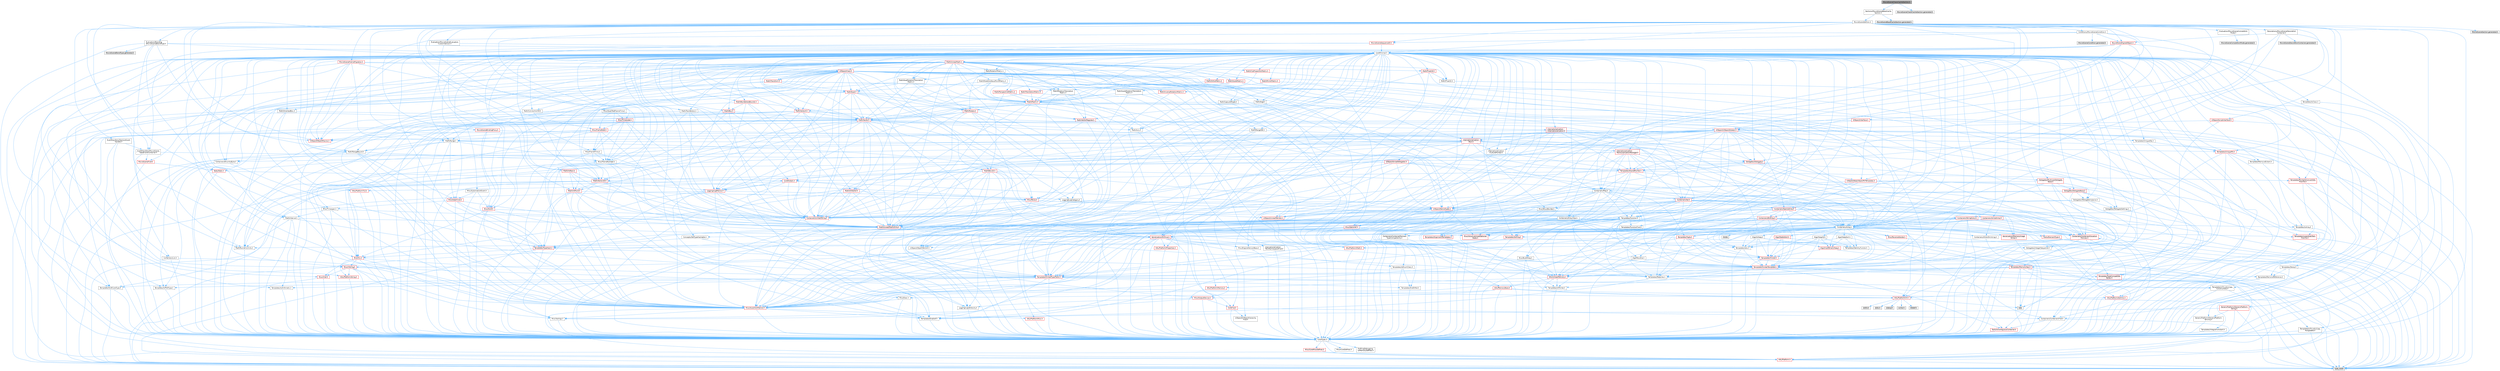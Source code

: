 digraph "MovieSceneChaosCacheSection.h"
{
 // INTERACTIVE_SVG=YES
 // LATEX_PDF_SIZE
  bgcolor="transparent";
  edge [fontname=Helvetica,fontsize=10,labelfontname=Helvetica,labelfontsize=10];
  node [fontname=Helvetica,fontsize=10,shape=box,height=0.2,width=0.4];
  Node1 [id="Node000001",label="MovieSceneChaosCacheSection.h",height=0.2,width=0.4,color="gray40", fillcolor="grey60", style="filled", fontcolor="black",tooltip=" "];
  Node1 -> Node2 [id="edge1_Node000001_Node000002",color="steelblue1",style="solid",tooltip=" "];
  Node2 [id="Node000002",label="Sections/MovieSceneBaseCache\lSection.h",height=0.2,width=0.4,color="grey40", fillcolor="white", style="filled",URL="$de/d40/MovieSceneBaseCacheSection_8h.html",tooltip=" "];
  Node2 -> Node3 [id="edge2_Node000002_Node000003",color="steelblue1",style="solid",tooltip=" "];
  Node3 [id="Node000003",label="MovieSceneSection.h",height=0.2,width=0.4,color="grey40", fillcolor="white", style="filled",URL="$db/d95/MovieSceneSection_8h.html",tooltip=" "];
  Node3 -> Node4 [id="edge3_Node000003_Node000004",color="steelblue1",style="solid",tooltip=" "];
  Node4 [id="Node000004",label="Conditions/MovieSceneCondition.h",height=0.2,width=0.4,color="grey40", fillcolor="white", style="filled",URL="$d2/d61/MovieSceneCondition_8h.html",tooltip=" "];
  Node4 -> Node5 [id="edge4_Node000004_Node000005",color="steelblue1",style="solid",tooltip=" "];
  Node5 [id="Node000005",label="MovieSceneSequenceID.h",height=0.2,width=0.4,color="red", fillcolor="#FFF0F0", style="filled",URL="$de/d78/MovieSceneSequenceID_8h.html",tooltip=" "];
  Node5 -> Node6 [id="edge5_Node000005_Node000006",color="steelblue1",style="solid",tooltip=" "];
  Node6 [id="Node000006",label="CoreMinimal.h",height=0.2,width=0.4,color="grey40", fillcolor="white", style="filled",URL="$d7/d67/CoreMinimal_8h.html",tooltip=" "];
  Node6 -> Node7 [id="edge6_Node000006_Node000007",color="steelblue1",style="solid",tooltip=" "];
  Node7 [id="Node000007",label="CoreTypes.h",height=0.2,width=0.4,color="grey40", fillcolor="white", style="filled",URL="$dc/dec/CoreTypes_8h.html",tooltip=" "];
  Node7 -> Node8 [id="edge7_Node000007_Node000008",color="steelblue1",style="solid",tooltip=" "];
  Node8 [id="Node000008",label="HAL/Platform.h",height=0.2,width=0.4,color="red", fillcolor="#FFF0F0", style="filled",URL="$d9/dd0/Platform_8h.html",tooltip=" "];
  Node8 -> Node11 [id="edge8_Node000008_Node000011",color="steelblue1",style="solid",tooltip=" "];
  Node11 [id="Node000011",label="type_traits",height=0.2,width=0.4,color="grey60", fillcolor="#E0E0E0", style="filled",tooltip=" "];
  Node7 -> Node18 [id="edge9_Node000007_Node000018",color="steelblue1",style="solid",tooltip=" "];
  Node18 [id="Node000018",label="ProfilingDebugging\l/UMemoryDefines.h",height=0.2,width=0.4,color="grey40", fillcolor="white", style="filled",URL="$d2/da2/UMemoryDefines_8h.html",tooltip=" "];
  Node7 -> Node19 [id="edge10_Node000007_Node000019",color="steelblue1",style="solid",tooltip=" "];
  Node19 [id="Node000019",label="Misc/CoreMiscDefines.h",height=0.2,width=0.4,color="red", fillcolor="#FFF0F0", style="filled",URL="$da/d38/CoreMiscDefines_8h.html",tooltip=" "];
  Node19 -> Node8 [id="edge11_Node000019_Node000008",color="steelblue1",style="solid",tooltip=" "];
  Node7 -> Node20 [id="edge12_Node000007_Node000020",color="steelblue1",style="solid",tooltip=" "];
  Node20 [id="Node000020",label="Misc/CoreDefines.h",height=0.2,width=0.4,color="grey40", fillcolor="white", style="filled",URL="$d3/dd2/CoreDefines_8h.html",tooltip=" "];
  Node6 -> Node21 [id="edge13_Node000006_Node000021",color="steelblue1",style="solid",tooltip=" "];
  Node21 [id="Node000021",label="CoreFwd.h",height=0.2,width=0.4,color="red", fillcolor="#FFF0F0", style="filled",URL="$d1/d1e/CoreFwd_8h.html",tooltip=" "];
  Node21 -> Node7 [id="edge14_Node000021_Node000007",color="steelblue1",style="solid",tooltip=" "];
  Node21 -> Node22 [id="edge15_Node000021_Node000022",color="steelblue1",style="solid",tooltip=" "];
  Node22 [id="Node000022",label="Containers/ContainersFwd.h",height=0.2,width=0.4,color="grey40", fillcolor="white", style="filled",URL="$d4/d0a/ContainersFwd_8h.html",tooltip=" "];
  Node22 -> Node8 [id="edge16_Node000022_Node000008",color="steelblue1",style="solid",tooltip=" "];
  Node22 -> Node7 [id="edge17_Node000022_Node000007",color="steelblue1",style="solid",tooltip=" "];
  Node22 -> Node23 [id="edge18_Node000022_Node000023",color="steelblue1",style="solid",tooltip=" "];
  Node23 [id="Node000023",label="Traits/IsContiguousContainer.h",height=0.2,width=0.4,color="red", fillcolor="#FFF0F0", style="filled",URL="$d5/d3c/IsContiguousContainer_8h.html",tooltip=" "];
  Node23 -> Node7 [id="edge19_Node000023_Node000007",color="steelblue1",style="solid",tooltip=" "];
  Node21 -> Node27 [id="edge20_Node000021_Node000027",color="steelblue1",style="solid",tooltip=" "];
  Node27 [id="Node000027",label="UObject/UObjectHierarchy\lFwd.h",height=0.2,width=0.4,color="grey40", fillcolor="white", style="filled",URL="$d3/d13/UObjectHierarchyFwd_8h.html",tooltip=" "];
  Node6 -> Node27 [id="edge21_Node000006_Node000027",color="steelblue1",style="solid",tooltip=" "];
  Node6 -> Node22 [id="edge22_Node000006_Node000022",color="steelblue1",style="solid",tooltip=" "];
  Node6 -> Node28 [id="edge23_Node000006_Node000028",color="steelblue1",style="solid",tooltip=" "];
  Node28 [id="Node000028",label="Misc/VarArgs.h",height=0.2,width=0.4,color="grey40", fillcolor="white", style="filled",URL="$d5/d6f/VarArgs_8h.html",tooltip=" "];
  Node28 -> Node7 [id="edge24_Node000028_Node000007",color="steelblue1",style="solid",tooltip=" "];
  Node6 -> Node29 [id="edge25_Node000006_Node000029",color="steelblue1",style="solid",tooltip=" "];
  Node29 [id="Node000029",label="Logging/LogVerbosity.h",height=0.2,width=0.4,color="grey40", fillcolor="white", style="filled",URL="$d2/d8f/LogVerbosity_8h.html",tooltip=" "];
  Node29 -> Node7 [id="edge26_Node000029_Node000007",color="steelblue1",style="solid",tooltip=" "];
  Node6 -> Node30 [id="edge27_Node000006_Node000030",color="steelblue1",style="solid",tooltip=" "];
  Node30 [id="Node000030",label="Misc/OutputDevice.h",height=0.2,width=0.4,color="red", fillcolor="#FFF0F0", style="filled",URL="$d7/d32/OutputDevice_8h.html",tooltip=" "];
  Node30 -> Node21 [id="edge28_Node000030_Node000021",color="steelblue1",style="solid",tooltip=" "];
  Node30 -> Node7 [id="edge29_Node000030_Node000007",color="steelblue1",style="solid",tooltip=" "];
  Node30 -> Node29 [id="edge30_Node000030_Node000029",color="steelblue1",style="solid",tooltip=" "];
  Node30 -> Node28 [id="edge31_Node000030_Node000028",color="steelblue1",style="solid",tooltip=" "];
  Node6 -> Node36 [id="edge32_Node000006_Node000036",color="steelblue1",style="solid",tooltip=" "];
  Node36 [id="Node000036",label="HAL/PlatformCrt.h",height=0.2,width=0.4,color="red", fillcolor="#FFF0F0", style="filled",URL="$d8/d75/PlatformCrt_8h.html",tooltip=" "];
  Node36 -> Node37 [id="edge33_Node000036_Node000037",color="steelblue1",style="solid",tooltip=" "];
  Node37 [id="Node000037",label="new",height=0.2,width=0.4,color="grey60", fillcolor="#E0E0E0", style="filled",tooltip=" "];
  Node36 -> Node38 [id="edge34_Node000036_Node000038",color="steelblue1",style="solid",tooltip=" "];
  Node38 [id="Node000038",label="wchar.h",height=0.2,width=0.4,color="grey60", fillcolor="#E0E0E0", style="filled",tooltip=" "];
  Node36 -> Node39 [id="edge35_Node000036_Node000039",color="steelblue1",style="solid",tooltip=" "];
  Node39 [id="Node000039",label="stddef.h",height=0.2,width=0.4,color="grey60", fillcolor="#E0E0E0", style="filled",tooltip=" "];
  Node36 -> Node40 [id="edge36_Node000036_Node000040",color="steelblue1",style="solid",tooltip=" "];
  Node40 [id="Node000040",label="stdlib.h",height=0.2,width=0.4,color="grey60", fillcolor="#E0E0E0", style="filled",tooltip=" "];
  Node36 -> Node41 [id="edge37_Node000036_Node000041",color="steelblue1",style="solid",tooltip=" "];
  Node41 [id="Node000041",label="stdio.h",height=0.2,width=0.4,color="grey60", fillcolor="#E0E0E0", style="filled",tooltip=" "];
  Node36 -> Node42 [id="edge38_Node000036_Node000042",color="steelblue1",style="solid",tooltip=" "];
  Node42 [id="Node000042",label="stdarg.h",height=0.2,width=0.4,color="grey60", fillcolor="#E0E0E0", style="filled",tooltip=" "];
  Node6 -> Node46 [id="edge39_Node000006_Node000046",color="steelblue1",style="solid",tooltip=" "];
  Node46 [id="Node000046",label="HAL/PlatformMisc.h",height=0.2,width=0.4,color="red", fillcolor="#FFF0F0", style="filled",URL="$d0/df5/PlatformMisc_8h.html",tooltip=" "];
  Node46 -> Node7 [id="edge40_Node000046_Node000007",color="steelblue1",style="solid",tooltip=" "];
  Node6 -> Node65 [id="edge41_Node000006_Node000065",color="steelblue1",style="solid",tooltip=" "];
  Node65 [id="Node000065",label="Misc/AssertionMacros.h",height=0.2,width=0.4,color="red", fillcolor="#FFF0F0", style="filled",URL="$d0/dfa/AssertionMacros_8h.html",tooltip=" "];
  Node65 -> Node7 [id="edge42_Node000065_Node000007",color="steelblue1",style="solid",tooltip=" "];
  Node65 -> Node8 [id="edge43_Node000065_Node000008",color="steelblue1",style="solid",tooltip=" "];
  Node65 -> Node46 [id="edge44_Node000065_Node000046",color="steelblue1",style="solid",tooltip=" "];
  Node65 -> Node66 [id="edge45_Node000065_Node000066",color="steelblue1",style="solid",tooltip=" "];
  Node66 [id="Node000066",label="Templates/EnableIf.h",height=0.2,width=0.4,color="grey40", fillcolor="white", style="filled",URL="$d7/d60/EnableIf_8h.html",tooltip=" "];
  Node66 -> Node7 [id="edge46_Node000066_Node000007",color="steelblue1",style="solid",tooltip=" "];
  Node65 -> Node28 [id="edge47_Node000065_Node000028",color="steelblue1",style="solid",tooltip=" "];
  Node6 -> Node74 [id="edge48_Node000006_Node000074",color="steelblue1",style="solid",tooltip=" "];
  Node74 [id="Node000074",label="Templates/IsPointer.h",height=0.2,width=0.4,color="grey40", fillcolor="white", style="filled",URL="$d7/d05/IsPointer_8h.html",tooltip=" "];
  Node74 -> Node7 [id="edge49_Node000074_Node000007",color="steelblue1",style="solid",tooltip=" "];
  Node6 -> Node75 [id="edge50_Node000006_Node000075",color="steelblue1",style="solid",tooltip=" "];
  Node75 [id="Node000075",label="HAL/PlatformMemory.h",height=0.2,width=0.4,color="red", fillcolor="#FFF0F0", style="filled",URL="$de/d68/PlatformMemory_8h.html",tooltip=" "];
  Node75 -> Node7 [id="edge51_Node000075_Node000007",color="steelblue1",style="solid",tooltip=" "];
  Node6 -> Node58 [id="edge52_Node000006_Node000058",color="steelblue1",style="solid",tooltip=" "];
  Node58 [id="Node000058",label="HAL/PlatformAtomics.h",height=0.2,width=0.4,color="red", fillcolor="#FFF0F0", style="filled",URL="$d3/d36/PlatformAtomics_8h.html",tooltip=" "];
  Node58 -> Node7 [id="edge53_Node000058_Node000007",color="steelblue1",style="solid",tooltip=" "];
  Node6 -> Node80 [id="edge54_Node000006_Node000080",color="steelblue1",style="solid",tooltip=" "];
  Node80 [id="Node000080",label="Misc/Exec.h",height=0.2,width=0.4,color="grey40", fillcolor="white", style="filled",URL="$de/ddb/Exec_8h.html",tooltip=" "];
  Node80 -> Node7 [id="edge55_Node000080_Node000007",color="steelblue1",style="solid",tooltip=" "];
  Node80 -> Node65 [id="edge56_Node000080_Node000065",color="steelblue1",style="solid",tooltip=" "];
  Node6 -> Node81 [id="edge57_Node000006_Node000081",color="steelblue1",style="solid",tooltip=" "];
  Node81 [id="Node000081",label="HAL/MemoryBase.h",height=0.2,width=0.4,color="red", fillcolor="#FFF0F0", style="filled",URL="$d6/d9f/MemoryBase_8h.html",tooltip=" "];
  Node81 -> Node7 [id="edge58_Node000081_Node000007",color="steelblue1",style="solid",tooltip=" "];
  Node81 -> Node58 [id="edge59_Node000081_Node000058",color="steelblue1",style="solid",tooltip=" "];
  Node81 -> Node36 [id="edge60_Node000081_Node000036",color="steelblue1",style="solid",tooltip=" "];
  Node81 -> Node80 [id="edge61_Node000081_Node000080",color="steelblue1",style="solid",tooltip=" "];
  Node81 -> Node30 [id="edge62_Node000081_Node000030",color="steelblue1",style="solid",tooltip=" "];
  Node6 -> Node91 [id="edge63_Node000006_Node000091",color="steelblue1",style="solid",tooltip=" "];
  Node91 [id="Node000091",label="HAL/UnrealMemory.h",height=0.2,width=0.4,color="red", fillcolor="#FFF0F0", style="filled",URL="$d9/d96/UnrealMemory_8h.html",tooltip=" "];
  Node91 -> Node7 [id="edge64_Node000091_Node000007",color="steelblue1",style="solid",tooltip=" "];
  Node91 -> Node81 [id="edge65_Node000091_Node000081",color="steelblue1",style="solid",tooltip=" "];
  Node91 -> Node75 [id="edge66_Node000091_Node000075",color="steelblue1",style="solid",tooltip=" "];
  Node91 -> Node74 [id="edge67_Node000091_Node000074",color="steelblue1",style="solid",tooltip=" "];
  Node6 -> Node93 [id="edge68_Node000006_Node000093",color="steelblue1",style="solid",tooltip=" "];
  Node93 [id="Node000093",label="Templates/IsArithmetic.h",height=0.2,width=0.4,color="grey40", fillcolor="white", style="filled",URL="$d2/d5d/IsArithmetic_8h.html",tooltip=" "];
  Node93 -> Node7 [id="edge69_Node000093_Node000007",color="steelblue1",style="solid",tooltip=" "];
  Node6 -> Node87 [id="edge70_Node000006_Node000087",color="steelblue1",style="solid",tooltip=" "];
  Node87 [id="Node000087",label="Templates/AndOrNot.h",height=0.2,width=0.4,color="grey40", fillcolor="white", style="filled",URL="$db/d0a/AndOrNot_8h.html",tooltip=" "];
  Node87 -> Node7 [id="edge71_Node000087_Node000007",color="steelblue1",style="solid",tooltip=" "];
  Node6 -> Node94 [id="edge72_Node000006_Node000094",color="steelblue1",style="solid",tooltip=" "];
  Node94 [id="Node000094",label="Templates/IsPODType.h",height=0.2,width=0.4,color="grey40", fillcolor="white", style="filled",URL="$d7/db1/IsPODType_8h.html",tooltip=" "];
  Node94 -> Node7 [id="edge73_Node000094_Node000007",color="steelblue1",style="solid",tooltip=" "];
  Node6 -> Node95 [id="edge74_Node000006_Node000095",color="steelblue1",style="solid",tooltip=" "];
  Node95 [id="Node000095",label="Templates/IsUECoreType.h",height=0.2,width=0.4,color="grey40", fillcolor="white", style="filled",URL="$d1/db8/IsUECoreType_8h.html",tooltip=" "];
  Node95 -> Node7 [id="edge75_Node000095_Node000007",color="steelblue1",style="solid",tooltip=" "];
  Node95 -> Node11 [id="edge76_Node000095_Node000011",color="steelblue1",style="solid",tooltip=" "];
  Node6 -> Node88 [id="edge77_Node000006_Node000088",color="steelblue1",style="solid",tooltip=" "];
  Node88 [id="Node000088",label="Templates/IsTriviallyCopy\lConstructible.h",height=0.2,width=0.4,color="grey40", fillcolor="white", style="filled",URL="$d3/d78/IsTriviallyCopyConstructible_8h.html",tooltip=" "];
  Node88 -> Node7 [id="edge78_Node000088_Node000007",color="steelblue1",style="solid",tooltip=" "];
  Node88 -> Node11 [id="edge79_Node000088_Node000011",color="steelblue1",style="solid",tooltip=" "];
  Node6 -> Node96 [id="edge80_Node000006_Node000096",color="steelblue1",style="solid",tooltip=" "];
  Node96 [id="Node000096",label="Templates/UnrealTypeTraits.h",height=0.2,width=0.4,color="red", fillcolor="#FFF0F0", style="filled",URL="$d2/d2d/UnrealTypeTraits_8h.html",tooltip=" "];
  Node96 -> Node7 [id="edge81_Node000096_Node000007",color="steelblue1",style="solid",tooltip=" "];
  Node96 -> Node74 [id="edge82_Node000096_Node000074",color="steelblue1",style="solid",tooltip=" "];
  Node96 -> Node65 [id="edge83_Node000096_Node000065",color="steelblue1",style="solid",tooltip=" "];
  Node96 -> Node87 [id="edge84_Node000096_Node000087",color="steelblue1",style="solid",tooltip=" "];
  Node96 -> Node66 [id="edge85_Node000096_Node000066",color="steelblue1",style="solid",tooltip=" "];
  Node96 -> Node93 [id="edge86_Node000096_Node000093",color="steelblue1",style="solid",tooltip=" "];
  Node96 -> Node94 [id="edge87_Node000096_Node000094",color="steelblue1",style="solid",tooltip=" "];
  Node96 -> Node95 [id="edge88_Node000096_Node000095",color="steelblue1",style="solid",tooltip=" "];
  Node96 -> Node88 [id="edge89_Node000096_Node000088",color="steelblue1",style="solid",tooltip=" "];
  Node6 -> Node66 [id="edge90_Node000006_Node000066",color="steelblue1",style="solid",tooltip=" "];
  Node6 -> Node98 [id="edge91_Node000006_Node000098",color="steelblue1",style="solid",tooltip=" "];
  Node98 [id="Node000098",label="Templates/RemoveReference.h",height=0.2,width=0.4,color="grey40", fillcolor="white", style="filled",URL="$da/dbe/RemoveReference_8h.html",tooltip=" "];
  Node98 -> Node7 [id="edge92_Node000098_Node000007",color="steelblue1",style="solid",tooltip=" "];
  Node6 -> Node99 [id="edge93_Node000006_Node000099",color="steelblue1",style="solid",tooltip=" "];
  Node99 [id="Node000099",label="Templates/IntegralConstant.h",height=0.2,width=0.4,color="grey40", fillcolor="white", style="filled",URL="$db/d1b/IntegralConstant_8h.html",tooltip=" "];
  Node99 -> Node7 [id="edge94_Node000099_Node000007",color="steelblue1",style="solid",tooltip=" "];
  Node6 -> Node100 [id="edge95_Node000006_Node000100",color="steelblue1",style="solid",tooltip=" "];
  Node100 [id="Node000100",label="Templates/IsClass.h",height=0.2,width=0.4,color="grey40", fillcolor="white", style="filled",URL="$db/dcb/IsClass_8h.html",tooltip=" "];
  Node100 -> Node7 [id="edge96_Node000100_Node000007",color="steelblue1",style="solid",tooltip=" "];
  Node6 -> Node101 [id="edge97_Node000006_Node000101",color="steelblue1",style="solid",tooltip=" "];
  Node101 [id="Node000101",label="Templates/TypeCompatible\lBytes.h",height=0.2,width=0.4,color="red", fillcolor="#FFF0F0", style="filled",URL="$df/d0a/TypeCompatibleBytes_8h.html",tooltip=" "];
  Node101 -> Node7 [id="edge98_Node000101_Node000007",color="steelblue1",style="solid",tooltip=" "];
  Node101 -> Node37 [id="edge99_Node000101_Node000037",color="steelblue1",style="solid",tooltip=" "];
  Node101 -> Node11 [id="edge100_Node000101_Node000011",color="steelblue1",style="solid",tooltip=" "];
  Node6 -> Node23 [id="edge101_Node000006_Node000023",color="steelblue1",style="solid",tooltip=" "];
  Node6 -> Node102 [id="edge102_Node000006_Node000102",color="steelblue1",style="solid",tooltip=" "];
  Node102 [id="Node000102",label="Templates/UnrealTemplate.h",height=0.2,width=0.4,color="red", fillcolor="#FFF0F0", style="filled",URL="$d4/d24/UnrealTemplate_8h.html",tooltip=" "];
  Node102 -> Node7 [id="edge103_Node000102_Node000007",color="steelblue1",style="solid",tooltip=" "];
  Node102 -> Node74 [id="edge104_Node000102_Node000074",color="steelblue1",style="solid",tooltip=" "];
  Node102 -> Node91 [id="edge105_Node000102_Node000091",color="steelblue1",style="solid",tooltip=" "];
  Node102 -> Node96 [id="edge106_Node000102_Node000096",color="steelblue1",style="solid",tooltip=" "];
  Node102 -> Node98 [id="edge107_Node000102_Node000098",color="steelblue1",style="solid",tooltip=" "];
  Node102 -> Node68 [id="edge108_Node000102_Node000068",color="steelblue1",style="solid",tooltip=" "];
  Node68 [id="Node000068",label="Templates/Requires.h",height=0.2,width=0.4,color="grey40", fillcolor="white", style="filled",URL="$dc/d96/Requires_8h.html",tooltip=" "];
  Node68 -> Node66 [id="edge109_Node000068_Node000066",color="steelblue1",style="solid",tooltip=" "];
  Node68 -> Node11 [id="edge110_Node000068_Node000011",color="steelblue1",style="solid",tooltip=" "];
  Node102 -> Node101 [id="edge111_Node000102_Node000101",color="steelblue1",style="solid",tooltip=" "];
  Node102 -> Node23 [id="edge112_Node000102_Node000023",color="steelblue1",style="solid",tooltip=" "];
  Node102 -> Node11 [id="edge113_Node000102_Node000011",color="steelblue1",style="solid",tooltip=" "];
  Node6 -> Node51 [id="edge114_Node000006_Node000051",color="steelblue1",style="solid",tooltip=" "];
  Node51 [id="Node000051",label="Math/NumericLimits.h",height=0.2,width=0.4,color="grey40", fillcolor="white", style="filled",URL="$df/d1b/NumericLimits_8h.html",tooltip=" "];
  Node51 -> Node7 [id="edge115_Node000051_Node000007",color="steelblue1",style="solid",tooltip=" "];
  Node6 -> Node106 [id="edge116_Node000006_Node000106",color="steelblue1",style="solid",tooltip=" "];
  Node106 [id="Node000106",label="HAL/PlatformMath.h",height=0.2,width=0.4,color="red", fillcolor="#FFF0F0", style="filled",URL="$dc/d53/PlatformMath_8h.html",tooltip=" "];
  Node106 -> Node7 [id="edge117_Node000106_Node000007",color="steelblue1",style="solid",tooltip=" "];
  Node6 -> Node89 [id="edge118_Node000006_Node000089",color="steelblue1",style="solid",tooltip=" "];
  Node89 [id="Node000089",label="Templates/IsTriviallyCopy\lAssignable.h",height=0.2,width=0.4,color="grey40", fillcolor="white", style="filled",URL="$d2/df2/IsTriviallyCopyAssignable_8h.html",tooltip=" "];
  Node89 -> Node7 [id="edge119_Node000089_Node000007",color="steelblue1",style="solid",tooltip=" "];
  Node89 -> Node11 [id="edge120_Node000089_Node000011",color="steelblue1",style="solid",tooltip=" "];
  Node6 -> Node114 [id="edge121_Node000006_Node000114",color="steelblue1",style="solid",tooltip=" "];
  Node114 [id="Node000114",label="Templates/MemoryOps.h",height=0.2,width=0.4,color="red", fillcolor="#FFF0F0", style="filled",URL="$db/dea/MemoryOps_8h.html",tooltip=" "];
  Node114 -> Node7 [id="edge122_Node000114_Node000007",color="steelblue1",style="solid",tooltip=" "];
  Node114 -> Node91 [id="edge123_Node000114_Node000091",color="steelblue1",style="solid",tooltip=" "];
  Node114 -> Node89 [id="edge124_Node000114_Node000089",color="steelblue1",style="solid",tooltip=" "];
  Node114 -> Node88 [id="edge125_Node000114_Node000088",color="steelblue1",style="solid",tooltip=" "];
  Node114 -> Node68 [id="edge126_Node000114_Node000068",color="steelblue1",style="solid",tooltip=" "];
  Node114 -> Node96 [id="edge127_Node000114_Node000096",color="steelblue1",style="solid",tooltip=" "];
  Node114 -> Node37 [id="edge128_Node000114_Node000037",color="steelblue1",style="solid",tooltip=" "];
  Node114 -> Node11 [id="edge129_Node000114_Node000011",color="steelblue1",style="solid",tooltip=" "];
  Node6 -> Node115 [id="edge130_Node000006_Node000115",color="steelblue1",style="solid",tooltip=" "];
  Node115 [id="Node000115",label="Containers/ContainerAllocation\lPolicies.h",height=0.2,width=0.4,color="red", fillcolor="#FFF0F0", style="filled",URL="$d7/dff/ContainerAllocationPolicies_8h.html",tooltip=" "];
  Node115 -> Node7 [id="edge131_Node000115_Node000007",color="steelblue1",style="solid",tooltip=" "];
  Node115 -> Node115 [id="edge132_Node000115_Node000115",color="steelblue1",style="solid",tooltip=" "];
  Node115 -> Node106 [id="edge133_Node000115_Node000106",color="steelblue1",style="solid",tooltip=" "];
  Node115 -> Node91 [id="edge134_Node000115_Node000091",color="steelblue1",style="solid",tooltip=" "];
  Node115 -> Node51 [id="edge135_Node000115_Node000051",color="steelblue1",style="solid",tooltip=" "];
  Node115 -> Node65 [id="edge136_Node000115_Node000065",color="steelblue1",style="solid",tooltip=" "];
  Node115 -> Node114 [id="edge137_Node000115_Node000114",color="steelblue1",style="solid",tooltip=" "];
  Node115 -> Node101 [id="edge138_Node000115_Node000101",color="steelblue1",style="solid",tooltip=" "];
  Node115 -> Node11 [id="edge139_Node000115_Node000011",color="steelblue1",style="solid",tooltip=" "];
  Node6 -> Node118 [id="edge140_Node000006_Node000118",color="steelblue1",style="solid",tooltip=" "];
  Node118 [id="Node000118",label="Templates/IsEnumClass.h",height=0.2,width=0.4,color="grey40", fillcolor="white", style="filled",URL="$d7/d15/IsEnumClass_8h.html",tooltip=" "];
  Node118 -> Node7 [id="edge141_Node000118_Node000007",color="steelblue1",style="solid",tooltip=" "];
  Node118 -> Node87 [id="edge142_Node000118_Node000087",color="steelblue1",style="solid",tooltip=" "];
  Node6 -> Node119 [id="edge143_Node000006_Node000119",color="steelblue1",style="solid",tooltip=" "];
  Node119 [id="Node000119",label="HAL/PlatformProperties.h",height=0.2,width=0.4,color="red", fillcolor="#FFF0F0", style="filled",URL="$d9/db0/PlatformProperties_8h.html",tooltip=" "];
  Node119 -> Node7 [id="edge144_Node000119_Node000007",color="steelblue1",style="solid",tooltip=" "];
  Node6 -> Node122 [id="edge145_Node000006_Node000122",color="steelblue1",style="solid",tooltip=" "];
  Node122 [id="Node000122",label="Misc/EngineVersionBase.h",height=0.2,width=0.4,color="grey40", fillcolor="white", style="filled",URL="$d5/d2b/EngineVersionBase_8h.html",tooltip=" "];
  Node122 -> Node7 [id="edge146_Node000122_Node000007",color="steelblue1",style="solid",tooltip=" "];
  Node6 -> Node123 [id="edge147_Node000006_Node000123",color="steelblue1",style="solid",tooltip=" "];
  Node123 [id="Node000123",label="Internationalization\l/TextNamespaceFwd.h",height=0.2,width=0.4,color="grey40", fillcolor="white", style="filled",URL="$d8/d97/TextNamespaceFwd_8h.html",tooltip=" "];
  Node123 -> Node7 [id="edge148_Node000123_Node000007",color="steelblue1",style="solid",tooltip=" "];
  Node6 -> Node124 [id="edge149_Node000006_Node000124",color="steelblue1",style="solid",tooltip=" "];
  Node124 [id="Node000124",label="Serialization/Archive.h",height=0.2,width=0.4,color="red", fillcolor="#FFF0F0", style="filled",URL="$d7/d3b/Archive_8h.html",tooltip=" "];
  Node124 -> Node21 [id="edge150_Node000124_Node000021",color="steelblue1",style="solid",tooltip=" "];
  Node124 -> Node7 [id="edge151_Node000124_Node000007",color="steelblue1",style="solid",tooltip=" "];
  Node124 -> Node119 [id="edge152_Node000124_Node000119",color="steelblue1",style="solid",tooltip=" "];
  Node124 -> Node123 [id="edge153_Node000124_Node000123",color="steelblue1",style="solid",tooltip=" "];
  Node124 -> Node65 [id="edge154_Node000124_Node000065",color="steelblue1",style="solid",tooltip=" "];
  Node124 -> Node122 [id="edge155_Node000124_Node000122",color="steelblue1",style="solid",tooltip=" "];
  Node124 -> Node28 [id="edge156_Node000124_Node000028",color="steelblue1",style="solid",tooltip=" "];
  Node124 -> Node66 [id="edge157_Node000124_Node000066",color="steelblue1",style="solid",tooltip=" "];
  Node124 -> Node118 [id="edge158_Node000124_Node000118",color="steelblue1",style="solid",tooltip=" "];
  Node124 -> Node102 [id="edge159_Node000124_Node000102",color="steelblue1",style="solid",tooltip=" "];
  Node124 -> Node127 [id="edge160_Node000124_Node000127",color="steelblue1",style="solid",tooltip=" "];
  Node127 [id="Node000127",label="UObject/ObjectVersion.h",height=0.2,width=0.4,color="grey40", fillcolor="white", style="filled",URL="$da/d63/ObjectVersion_8h.html",tooltip=" "];
  Node127 -> Node7 [id="edge161_Node000127_Node000007",color="steelblue1",style="solid",tooltip=" "];
  Node6 -> Node128 [id="edge162_Node000006_Node000128",color="steelblue1",style="solid",tooltip=" "];
  Node128 [id="Node000128",label="Templates/Less.h",height=0.2,width=0.4,color="grey40", fillcolor="white", style="filled",URL="$de/dc8/Less_8h.html",tooltip=" "];
  Node128 -> Node7 [id="edge163_Node000128_Node000007",color="steelblue1",style="solid",tooltip=" "];
  Node128 -> Node102 [id="edge164_Node000128_Node000102",color="steelblue1",style="solid",tooltip=" "];
  Node6 -> Node129 [id="edge165_Node000006_Node000129",color="steelblue1",style="solid",tooltip=" "];
  Node129 [id="Node000129",label="Templates/Sorting.h",height=0.2,width=0.4,color="red", fillcolor="#FFF0F0", style="filled",URL="$d3/d9e/Sorting_8h.html",tooltip=" "];
  Node129 -> Node7 [id="edge166_Node000129_Node000007",color="steelblue1",style="solid",tooltip=" "];
  Node129 -> Node106 [id="edge167_Node000129_Node000106",color="steelblue1",style="solid",tooltip=" "];
  Node129 -> Node128 [id="edge168_Node000129_Node000128",color="steelblue1",style="solid",tooltip=" "];
  Node6 -> Node140 [id="edge169_Node000006_Node000140",color="steelblue1",style="solid",tooltip=" "];
  Node140 [id="Node000140",label="Misc/Char.h",height=0.2,width=0.4,color="red", fillcolor="#FFF0F0", style="filled",URL="$d0/d58/Char_8h.html",tooltip=" "];
  Node140 -> Node7 [id="edge170_Node000140_Node000007",color="steelblue1",style="solid",tooltip=" "];
  Node140 -> Node11 [id="edge171_Node000140_Node000011",color="steelblue1",style="solid",tooltip=" "];
  Node6 -> Node143 [id="edge172_Node000006_Node000143",color="steelblue1",style="solid",tooltip=" "];
  Node143 [id="Node000143",label="GenericPlatform/GenericPlatform\lStricmp.h",height=0.2,width=0.4,color="grey40", fillcolor="white", style="filled",URL="$d2/d86/GenericPlatformStricmp_8h.html",tooltip=" "];
  Node143 -> Node7 [id="edge173_Node000143_Node000007",color="steelblue1",style="solid",tooltip=" "];
  Node6 -> Node144 [id="edge174_Node000006_Node000144",color="steelblue1",style="solid",tooltip=" "];
  Node144 [id="Node000144",label="GenericPlatform/GenericPlatform\lString.h",height=0.2,width=0.4,color="red", fillcolor="#FFF0F0", style="filled",URL="$dd/d20/GenericPlatformString_8h.html",tooltip=" "];
  Node144 -> Node7 [id="edge175_Node000144_Node000007",color="steelblue1",style="solid",tooltip=" "];
  Node144 -> Node143 [id="edge176_Node000144_Node000143",color="steelblue1",style="solid",tooltip=" "];
  Node144 -> Node66 [id="edge177_Node000144_Node000066",color="steelblue1",style="solid",tooltip=" "];
  Node144 -> Node11 [id="edge178_Node000144_Node000011",color="steelblue1",style="solid",tooltip=" "];
  Node6 -> Node77 [id="edge179_Node000006_Node000077",color="steelblue1",style="solid",tooltip=" "];
  Node77 [id="Node000077",label="HAL/PlatformString.h",height=0.2,width=0.4,color="red", fillcolor="#FFF0F0", style="filled",URL="$db/db5/PlatformString_8h.html",tooltip=" "];
  Node77 -> Node7 [id="edge180_Node000077_Node000007",color="steelblue1",style="solid",tooltip=" "];
  Node6 -> Node147 [id="edge181_Node000006_Node000147",color="steelblue1",style="solid",tooltip=" "];
  Node147 [id="Node000147",label="Misc/CString.h",height=0.2,width=0.4,color="red", fillcolor="#FFF0F0", style="filled",URL="$d2/d49/CString_8h.html",tooltip=" "];
  Node147 -> Node7 [id="edge182_Node000147_Node000007",color="steelblue1",style="solid",tooltip=" "];
  Node147 -> Node36 [id="edge183_Node000147_Node000036",color="steelblue1",style="solid",tooltip=" "];
  Node147 -> Node77 [id="edge184_Node000147_Node000077",color="steelblue1",style="solid",tooltip=" "];
  Node147 -> Node65 [id="edge185_Node000147_Node000065",color="steelblue1",style="solid",tooltip=" "];
  Node147 -> Node140 [id="edge186_Node000147_Node000140",color="steelblue1",style="solid",tooltip=" "];
  Node147 -> Node28 [id="edge187_Node000147_Node000028",color="steelblue1",style="solid",tooltip=" "];
  Node6 -> Node148 [id="edge188_Node000006_Node000148",color="steelblue1",style="solid",tooltip=" "];
  Node148 [id="Node000148",label="Misc/Crc.h",height=0.2,width=0.4,color="red", fillcolor="#FFF0F0", style="filled",URL="$d4/dd2/Crc_8h.html",tooltip=" "];
  Node148 -> Node7 [id="edge189_Node000148_Node000007",color="steelblue1",style="solid",tooltip=" "];
  Node148 -> Node77 [id="edge190_Node000148_Node000077",color="steelblue1",style="solid",tooltip=" "];
  Node148 -> Node65 [id="edge191_Node000148_Node000065",color="steelblue1",style="solid",tooltip=" "];
  Node148 -> Node147 [id="edge192_Node000148_Node000147",color="steelblue1",style="solid",tooltip=" "];
  Node148 -> Node140 [id="edge193_Node000148_Node000140",color="steelblue1",style="solid",tooltip=" "];
  Node148 -> Node96 [id="edge194_Node000148_Node000096",color="steelblue1",style="solid",tooltip=" "];
  Node6 -> Node139 [id="edge195_Node000006_Node000139",color="steelblue1",style="solid",tooltip=" "];
  Node139 [id="Node000139",label="Math/UnrealMathUtility.h",height=0.2,width=0.4,color="red", fillcolor="#FFF0F0", style="filled",URL="$db/db8/UnrealMathUtility_8h.html",tooltip=" "];
  Node139 -> Node7 [id="edge196_Node000139_Node000007",color="steelblue1",style="solid",tooltip=" "];
  Node139 -> Node65 [id="edge197_Node000139_Node000065",color="steelblue1",style="solid",tooltip=" "];
  Node139 -> Node106 [id="edge198_Node000139_Node000106",color="steelblue1",style="solid",tooltip=" "];
  Node139 -> Node68 [id="edge199_Node000139_Node000068",color="steelblue1",style="solid",tooltip=" "];
  Node6 -> Node149 [id="edge200_Node000006_Node000149",color="steelblue1",style="solid",tooltip=" "];
  Node149 [id="Node000149",label="Containers/UnrealString.h",height=0.2,width=0.4,color="red", fillcolor="#FFF0F0", style="filled",URL="$d5/dba/UnrealString_8h.html",tooltip=" "];
  Node6 -> Node153 [id="edge201_Node000006_Node000153",color="steelblue1",style="solid",tooltip=" "];
  Node153 [id="Node000153",label="Containers/Array.h",height=0.2,width=0.4,color="grey40", fillcolor="white", style="filled",URL="$df/dd0/Array_8h.html",tooltip=" "];
  Node153 -> Node7 [id="edge202_Node000153_Node000007",color="steelblue1",style="solid",tooltip=" "];
  Node153 -> Node65 [id="edge203_Node000153_Node000065",color="steelblue1",style="solid",tooltip=" "];
  Node153 -> Node154 [id="edge204_Node000153_Node000154",color="steelblue1",style="solid",tooltip=" "];
  Node154 [id="Node000154",label="Misc/IntrusiveUnsetOptional\lState.h",height=0.2,width=0.4,color="red", fillcolor="#FFF0F0", style="filled",URL="$d2/d0a/IntrusiveUnsetOptionalState_8h.html",tooltip=" "];
  Node153 -> Node156 [id="edge205_Node000153_Node000156",color="steelblue1",style="solid",tooltip=" "];
  Node156 [id="Node000156",label="Misc/ReverseIterate.h",height=0.2,width=0.4,color="red", fillcolor="#FFF0F0", style="filled",URL="$db/de3/ReverseIterate_8h.html",tooltip=" "];
  Node156 -> Node8 [id="edge206_Node000156_Node000008",color="steelblue1",style="solid",tooltip=" "];
  Node153 -> Node91 [id="edge207_Node000153_Node000091",color="steelblue1",style="solid",tooltip=" "];
  Node153 -> Node96 [id="edge208_Node000153_Node000096",color="steelblue1",style="solid",tooltip=" "];
  Node153 -> Node102 [id="edge209_Node000153_Node000102",color="steelblue1",style="solid",tooltip=" "];
  Node153 -> Node158 [id="edge210_Node000153_Node000158",color="steelblue1",style="solid",tooltip=" "];
  Node158 [id="Node000158",label="Containers/AllowShrinking.h",height=0.2,width=0.4,color="grey40", fillcolor="white", style="filled",URL="$d7/d1a/AllowShrinking_8h.html",tooltip=" "];
  Node158 -> Node7 [id="edge211_Node000158_Node000007",color="steelblue1",style="solid",tooltip=" "];
  Node153 -> Node115 [id="edge212_Node000153_Node000115",color="steelblue1",style="solid",tooltip=" "];
  Node153 -> Node159 [id="edge213_Node000153_Node000159",color="steelblue1",style="solid",tooltip=" "];
  Node159 [id="Node000159",label="Containers/ContainerElement\lTypeCompatibility.h",height=0.2,width=0.4,color="grey40", fillcolor="white", style="filled",URL="$df/ddf/ContainerElementTypeCompatibility_8h.html",tooltip=" "];
  Node159 -> Node7 [id="edge214_Node000159_Node000007",color="steelblue1",style="solid",tooltip=" "];
  Node159 -> Node96 [id="edge215_Node000159_Node000096",color="steelblue1",style="solid",tooltip=" "];
  Node153 -> Node124 [id="edge216_Node000153_Node000124",color="steelblue1",style="solid",tooltip=" "];
  Node153 -> Node160 [id="edge217_Node000153_Node000160",color="steelblue1",style="solid",tooltip=" "];
  Node160 [id="Node000160",label="Serialization/MemoryImage\lWriter.h",height=0.2,width=0.4,color="red", fillcolor="#FFF0F0", style="filled",URL="$d0/d08/MemoryImageWriter_8h.html",tooltip=" "];
  Node160 -> Node7 [id="edge218_Node000160_Node000007",color="steelblue1",style="solid",tooltip=" "];
  Node153 -> Node169 [id="edge219_Node000153_Node000169",color="steelblue1",style="solid",tooltip=" "];
  Node169 [id="Node000169",label="Algo/Heapify.h",height=0.2,width=0.4,color="grey40", fillcolor="white", style="filled",URL="$d0/d2a/Heapify_8h.html",tooltip=" "];
  Node169 -> Node136 [id="edge220_Node000169_Node000136",color="steelblue1",style="solid",tooltip=" "];
  Node136 [id="Node000136",label="Algo/Impl/BinaryHeap.h",height=0.2,width=0.4,color="red", fillcolor="#FFF0F0", style="filled",URL="$d7/da3/Algo_2Impl_2BinaryHeap_8h.html",tooltip=" "];
  Node136 -> Node132 [id="edge221_Node000136_Node000132",color="steelblue1",style="solid",tooltip=" "];
  Node132 [id="Node000132",label="Templates/Invoke.h",height=0.2,width=0.4,color="red", fillcolor="#FFF0F0", style="filled",URL="$d7/deb/Invoke_8h.html",tooltip=" "];
  Node132 -> Node7 [id="edge222_Node000132_Node000007",color="steelblue1",style="solid",tooltip=" "];
  Node132 -> Node102 [id="edge223_Node000132_Node000102",color="steelblue1",style="solid",tooltip=" "];
  Node132 -> Node11 [id="edge224_Node000132_Node000011",color="steelblue1",style="solid",tooltip=" "];
  Node136 -> Node11 [id="edge225_Node000136_Node000011",color="steelblue1",style="solid",tooltip=" "];
  Node169 -> Node131 [id="edge226_Node000169_Node000131",color="steelblue1",style="solid",tooltip=" "];
  Node131 [id="Node000131",label="Templates/IdentityFunctor.h",height=0.2,width=0.4,color="grey40", fillcolor="white", style="filled",URL="$d7/d2e/IdentityFunctor_8h.html",tooltip=" "];
  Node131 -> Node8 [id="edge227_Node000131_Node000008",color="steelblue1",style="solid",tooltip=" "];
  Node169 -> Node132 [id="edge228_Node000169_Node000132",color="steelblue1",style="solid",tooltip=" "];
  Node169 -> Node128 [id="edge229_Node000169_Node000128",color="steelblue1",style="solid",tooltip=" "];
  Node169 -> Node102 [id="edge230_Node000169_Node000102",color="steelblue1",style="solid",tooltip=" "];
  Node153 -> Node170 [id="edge231_Node000153_Node000170",color="steelblue1",style="solid",tooltip=" "];
  Node170 [id="Node000170",label="Algo/HeapSort.h",height=0.2,width=0.4,color="grey40", fillcolor="white", style="filled",URL="$d3/d92/HeapSort_8h.html",tooltip=" "];
  Node170 -> Node136 [id="edge232_Node000170_Node000136",color="steelblue1",style="solid",tooltip=" "];
  Node170 -> Node131 [id="edge233_Node000170_Node000131",color="steelblue1",style="solid",tooltip=" "];
  Node170 -> Node128 [id="edge234_Node000170_Node000128",color="steelblue1",style="solid",tooltip=" "];
  Node170 -> Node102 [id="edge235_Node000170_Node000102",color="steelblue1",style="solid",tooltip=" "];
  Node153 -> Node171 [id="edge236_Node000153_Node000171",color="steelblue1",style="solid",tooltip=" "];
  Node171 [id="Node000171",label="Algo/IsHeap.h",height=0.2,width=0.4,color="grey40", fillcolor="white", style="filled",URL="$de/d32/IsHeap_8h.html",tooltip=" "];
  Node171 -> Node136 [id="edge237_Node000171_Node000136",color="steelblue1",style="solid",tooltip=" "];
  Node171 -> Node131 [id="edge238_Node000171_Node000131",color="steelblue1",style="solid",tooltip=" "];
  Node171 -> Node132 [id="edge239_Node000171_Node000132",color="steelblue1",style="solid",tooltip=" "];
  Node171 -> Node128 [id="edge240_Node000171_Node000128",color="steelblue1",style="solid",tooltip=" "];
  Node171 -> Node102 [id="edge241_Node000171_Node000102",color="steelblue1",style="solid",tooltip=" "];
  Node153 -> Node136 [id="edge242_Node000153_Node000136",color="steelblue1",style="solid",tooltip=" "];
  Node153 -> Node172 [id="edge243_Node000153_Node000172",color="steelblue1",style="solid",tooltip=" "];
  Node172 [id="Node000172",label="Algo/StableSort.h",height=0.2,width=0.4,color="red", fillcolor="#FFF0F0", style="filled",URL="$d7/d3c/StableSort_8h.html",tooltip=" "];
  Node172 -> Node131 [id="edge244_Node000172_Node000131",color="steelblue1",style="solid",tooltip=" "];
  Node172 -> Node132 [id="edge245_Node000172_Node000132",color="steelblue1",style="solid",tooltip=" "];
  Node172 -> Node128 [id="edge246_Node000172_Node000128",color="steelblue1",style="solid",tooltip=" "];
  Node172 -> Node102 [id="edge247_Node000172_Node000102",color="steelblue1",style="solid",tooltip=" "];
  Node153 -> Node174 [id="edge248_Node000153_Node000174",color="steelblue1",style="solid",tooltip=" "];
  Node174 [id="Node000174",label="Concepts/GetTypeHashable.h",height=0.2,width=0.4,color="grey40", fillcolor="white", style="filled",URL="$d3/da2/GetTypeHashable_8h.html",tooltip=" "];
  Node174 -> Node7 [id="edge249_Node000174_Node000007",color="steelblue1",style="solid",tooltip=" "];
  Node174 -> Node165 [id="edge250_Node000174_Node000165",color="steelblue1",style="solid",tooltip=" "];
  Node165 [id="Node000165",label="Templates/TypeHash.h",height=0.2,width=0.4,color="red", fillcolor="#FFF0F0", style="filled",URL="$d1/d62/TypeHash_8h.html",tooltip=" "];
  Node165 -> Node7 [id="edge251_Node000165_Node000007",color="steelblue1",style="solid",tooltip=" "];
  Node165 -> Node68 [id="edge252_Node000165_Node000068",color="steelblue1",style="solid",tooltip=" "];
  Node165 -> Node148 [id="edge253_Node000165_Node000148",color="steelblue1",style="solid",tooltip=" "];
  Node165 -> Node11 [id="edge254_Node000165_Node000011",color="steelblue1",style="solid",tooltip=" "];
  Node153 -> Node131 [id="edge255_Node000153_Node000131",color="steelblue1",style="solid",tooltip=" "];
  Node153 -> Node132 [id="edge256_Node000153_Node000132",color="steelblue1",style="solid",tooltip=" "];
  Node153 -> Node128 [id="edge257_Node000153_Node000128",color="steelblue1",style="solid",tooltip=" "];
  Node153 -> Node175 [id="edge258_Node000153_Node000175",color="steelblue1",style="solid",tooltip=" "];
  Node175 [id="Node000175",label="Templates/LosesQualifiers\lFromTo.h",height=0.2,width=0.4,color="red", fillcolor="#FFF0F0", style="filled",URL="$d2/db3/LosesQualifiersFromTo_8h.html",tooltip=" "];
  Node175 -> Node11 [id="edge259_Node000175_Node000011",color="steelblue1",style="solid",tooltip=" "];
  Node153 -> Node68 [id="edge260_Node000153_Node000068",color="steelblue1",style="solid",tooltip=" "];
  Node153 -> Node129 [id="edge261_Node000153_Node000129",color="steelblue1",style="solid",tooltip=" "];
  Node153 -> Node176 [id="edge262_Node000153_Node000176",color="steelblue1",style="solid",tooltip=" "];
  Node176 [id="Node000176",label="Templates/AlignmentTemplates.h",height=0.2,width=0.4,color="red", fillcolor="#FFF0F0", style="filled",URL="$dd/d32/AlignmentTemplates_8h.html",tooltip=" "];
  Node176 -> Node7 [id="edge263_Node000176_Node000007",color="steelblue1",style="solid",tooltip=" "];
  Node176 -> Node74 [id="edge264_Node000176_Node000074",color="steelblue1",style="solid",tooltip=" "];
  Node153 -> Node49 [id="edge265_Node000153_Node000049",color="steelblue1",style="solid",tooltip=" "];
  Node49 [id="Node000049",label="Traits/ElementType.h",height=0.2,width=0.4,color="red", fillcolor="#FFF0F0", style="filled",URL="$d5/d4f/ElementType_8h.html",tooltip=" "];
  Node49 -> Node8 [id="edge266_Node000049_Node000008",color="steelblue1",style="solid",tooltip=" "];
  Node49 -> Node11 [id="edge267_Node000049_Node000011",color="steelblue1",style="solid",tooltip=" "];
  Node153 -> Node112 [id="edge268_Node000153_Node000112",color="steelblue1",style="solid",tooltip=" "];
  Node112 [id="Node000112",label="limits",height=0.2,width=0.4,color="grey60", fillcolor="#E0E0E0", style="filled",tooltip=" "];
  Node153 -> Node11 [id="edge269_Node000153_Node000011",color="steelblue1",style="solid",tooltip=" "];
  Node6 -> Node177 [id="edge270_Node000006_Node000177",color="steelblue1",style="solid",tooltip=" "];
  Node177 [id="Node000177",label="Misc/FrameNumber.h",height=0.2,width=0.4,color="grey40", fillcolor="white", style="filled",URL="$dd/dbd/FrameNumber_8h.html",tooltip=" "];
  Node177 -> Node7 [id="edge271_Node000177_Node000007",color="steelblue1",style="solid",tooltip=" "];
  Node177 -> Node51 [id="edge272_Node000177_Node000051",color="steelblue1",style="solid",tooltip=" "];
  Node177 -> Node139 [id="edge273_Node000177_Node000139",color="steelblue1",style="solid",tooltip=" "];
  Node177 -> Node66 [id="edge274_Node000177_Node000066",color="steelblue1",style="solid",tooltip=" "];
  Node177 -> Node96 [id="edge275_Node000177_Node000096",color="steelblue1",style="solid",tooltip=" "];
  Node6 -> Node178 [id="edge276_Node000006_Node000178",color="steelblue1",style="solid",tooltip=" "];
  Node178 [id="Node000178",label="Misc/Timespan.h",height=0.2,width=0.4,color="grey40", fillcolor="white", style="filled",URL="$da/dd9/Timespan_8h.html",tooltip=" "];
  Node178 -> Node7 [id="edge277_Node000178_Node000007",color="steelblue1",style="solid",tooltip=" "];
  Node178 -> Node179 [id="edge278_Node000178_Node000179",color="steelblue1",style="solid",tooltip=" "];
  Node179 [id="Node000179",label="Math/Interval.h",height=0.2,width=0.4,color="grey40", fillcolor="white", style="filled",URL="$d1/d55/Interval_8h.html",tooltip=" "];
  Node179 -> Node7 [id="edge279_Node000179_Node000007",color="steelblue1",style="solid",tooltip=" "];
  Node179 -> Node93 [id="edge280_Node000179_Node000093",color="steelblue1",style="solid",tooltip=" "];
  Node179 -> Node96 [id="edge281_Node000179_Node000096",color="steelblue1",style="solid",tooltip=" "];
  Node179 -> Node51 [id="edge282_Node000179_Node000051",color="steelblue1",style="solid",tooltip=" "];
  Node179 -> Node139 [id="edge283_Node000179_Node000139",color="steelblue1",style="solid",tooltip=" "];
  Node178 -> Node139 [id="edge284_Node000178_Node000139",color="steelblue1",style="solid",tooltip=" "];
  Node178 -> Node65 [id="edge285_Node000178_Node000065",color="steelblue1",style="solid",tooltip=" "];
  Node6 -> Node180 [id="edge286_Node000006_Node000180",color="steelblue1",style="solid",tooltip=" "];
  Node180 [id="Node000180",label="Containers/StringConv.h",height=0.2,width=0.4,color="red", fillcolor="#FFF0F0", style="filled",URL="$d3/ddf/StringConv_8h.html",tooltip=" "];
  Node180 -> Node7 [id="edge287_Node000180_Node000007",color="steelblue1",style="solid",tooltip=" "];
  Node180 -> Node65 [id="edge288_Node000180_Node000065",color="steelblue1",style="solid",tooltip=" "];
  Node180 -> Node115 [id="edge289_Node000180_Node000115",color="steelblue1",style="solid",tooltip=" "];
  Node180 -> Node153 [id="edge290_Node000180_Node000153",color="steelblue1",style="solid",tooltip=" "];
  Node180 -> Node147 [id="edge291_Node000180_Node000147",color="steelblue1",style="solid",tooltip=" "];
  Node180 -> Node181 [id="edge292_Node000180_Node000181",color="steelblue1",style="solid",tooltip=" "];
  Node181 [id="Node000181",label="Templates/IsArray.h",height=0.2,width=0.4,color="grey40", fillcolor="white", style="filled",URL="$d8/d8d/IsArray_8h.html",tooltip=" "];
  Node181 -> Node7 [id="edge293_Node000181_Node000007",color="steelblue1",style="solid",tooltip=" "];
  Node180 -> Node102 [id="edge294_Node000180_Node000102",color="steelblue1",style="solid",tooltip=" "];
  Node180 -> Node96 [id="edge295_Node000180_Node000096",color="steelblue1",style="solid",tooltip=" "];
  Node180 -> Node49 [id="edge296_Node000180_Node000049",color="steelblue1",style="solid",tooltip=" "];
  Node180 -> Node23 [id="edge297_Node000180_Node000023",color="steelblue1",style="solid",tooltip=" "];
  Node180 -> Node11 [id="edge298_Node000180_Node000011",color="steelblue1",style="solid",tooltip=" "];
  Node6 -> Node182 [id="edge299_Node000006_Node000182",color="steelblue1",style="solid",tooltip=" "];
  Node182 [id="Node000182",label="UObject/UnrealNames.h",height=0.2,width=0.4,color="red", fillcolor="#FFF0F0", style="filled",URL="$d8/db1/UnrealNames_8h.html",tooltip=" "];
  Node182 -> Node7 [id="edge300_Node000182_Node000007",color="steelblue1",style="solid",tooltip=" "];
  Node6 -> Node184 [id="edge301_Node000006_Node000184",color="steelblue1",style="solid",tooltip=" "];
  Node184 [id="Node000184",label="UObject/NameTypes.h",height=0.2,width=0.4,color="red", fillcolor="#FFF0F0", style="filled",URL="$d6/d35/NameTypes_8h.html",tooltip=" "];
  Node184 -> Node7 [id="edge302_Node000184_Node000007",color="steelblue1",style="solid",tooltip=" "];
  Node184 -> Node65 [id="edge303_Node000184_Node000065",color="steelblue1",style="solid",tooltip=" "];
  Node184 -> Node91 [id="edge304_Node000184_Node000091",color="steelblue1",style="solid",tooltip=" "];
  Node184 -> Node96 [id="edge305_Node000184_Node000096",color="steelblue1",style="solid",tooltip=" "];
  Node184 -> Node102 [id="edge306_Node000184_Node000102",color="steelblue1",style="solid",tooltip=" "];
  Node184 -> Node149 [id="edge307_Node000184_Node000149",color="steelblue1",style="solid",tooltip=" "];
  Node184 -> Node180 [id="edge308_Node000184_Node000180",color="steelblue1",style="solid",tooltip=" "];
  Node184 -> Node182 [id="edge309_Node000184_Node000182",color="steelblue1",style="solid",tooltip=" "];
  Node184 -> Node154 [id="edge310_Node000184_Node000154",color="steelblue1",style="solid",tooltip=" "];
  Node6 -> Node192 [id="edge311_Node000006_Node000192",color="steelblue1",style="solid",tooltip=" "];
  Node192 [id="Node000192",label="Misc/Parse.h",height=0.2,width=0.4,color="red", fillcolor="#FFF0F0", style="filled",URL="$dc/d71/Parse_8h.html",tooltip=" "];
  Node192 -> Node149 [id="edge312_Node000192_Node000149",color="steelblue1",style="solid",tooltip=" "];
  Node192 -> Node7 [id="edge313_Node000192_Node000007",color="steelblue1",style="solid",tooltip=" "];
  Node192 -> Node36 [id="edge314_Node000192_Node000036",color="steelblue1",style="solid",tooltip=" "];
  Node192 -> Node193 [id="edge315_Node000192_Node000193",color="steelblue1",style="solid",tooltip=" "];
  Node193 [id="Node000193",label="Templates/Function.h",height=0.2,width=0.4,color="grey40", fillcolor="white", style="filled",URL="$df/df5/Function_8h.html",tooltip=" "];
  Node193 -> Node7 [id="edge316_Node000193_Node000007",color="steelblue1",style="solid",tooltip=" "];
  Node193 -> Node65 [id="edge317_Node000193_Node000065",color="steelblue1",style="solid",tooltip=" "];
  Node193 -> Node154 [id="edge318_Node000193_Node000154",color="steelblue1",style="solid",tooltip=" "];
  Node193 -> Node91 [id="edge319_Node000193_Node000091",color="steelblue1",style="solid",tooltip=" "];
  Node193 -> Node194 [id="edge320_Node000193_Node000194",color="steelblue1",style="solid",tooltip=" "];
  Node194 [id="Node000194",label="Templates/FunctionFwd.h",height=0.2,width=0.4,color="grey40", fillcolor="white", style="filled",URL="$d6/d54/FunctionFwd_8h.html",tooltip=" "];
  Node193 -> Node96 [id="edge321_Node000193_Node000096",color="steelblue1",style="solid",tooltip=" "];
  Node193 -> Node132 [id="edge322_Node000193_Node000132",color="steelblue1",style="solid",tooltip=" "];
  Node193 -> Node102 [id="edge323_Node000193_Node000102",color="steelblue1",style="solid",tooltip=" "];
  Node193 -> Node68 [id="edge324_Node000193_Node000068",color="steelblue1",style="solid",tooltip=" "];
  Node193 -> Node139 [id="edge325_Node000193_Node000139",color="steelblue1",style="solid",tooltip=" "];
  Node193 -> Node37 [id="edge326_Node000193_Node000037",color="steelblue1",style="solid",tooltip=" "];
  Node193 -> Node11 [id="edge327_Node000193_Node000011",color="steelblue1",style="solid",tooltip=" "];
  Node6 -> Node176 [id="edge328_Node000006_Node000176",color="steelblue1",style="solid",tooltip=" "];
  Node6 -> Node195 [id="edge329_Node000006_Node000195",color="steelblue1",style="solid",tooltip=" "];
  Node195 [id="Node000195",label="Misc/StructBuilder.h",height=0.2,width=0.4,color="grey40", fillcolor="white", style="filled",URL="$d9/db3/StructBuilder_8h.html",tooltip=" "];
  Node195 -> Node7 [id="edge330_Node000195_Node000007",color="steelblue1",style="solid",tooltip=" "];
  Node195 -> Node139 [id="edge331_Node000195_Node000139",color="steelblue1",style="solid",tooltip=" "];
  Node195 -> Node176 [id="edge332_Node000195_Node000176",color="steelblue1",style="solid",tooltip=" "];
  Node6 -> Node108 [id="edge333_Node000006_Node000108",color="steelblue1",style="solid",tooltip=" "];
  Node108 [id="Node000108",label="Templates/Decay.h",height=0.2,width=0.4,color="grey40", fillcolor="white", style="filled",URL="$dd/d0f/Decay_8h.html",tooltip=" "];
  Node108 -> Node7 [id="edge334_Node000108_Node000007",color="steelblue1",style="solid",tooltip=" "];
  Node108 -> Node98 [id="edge335_Node000108_Node000098",color="steelblue1",style="solid",tooltip=" "];
  Node108 -> Node11 [id="edge336_Node000108_Node000011",color="steelblue1",style="solid",tooltip=" "];
  Node6 -> Node196 [id="edge337_Node000006_Node000196",color="steelblue1",style="solid",tooltip=" "];
  Node196 [id="Node000196",label="Templates/PointerIsConvertible\lFromTo.h",height=0.2,width=0.4,color="red", fillcolor="#FFF0F0", style="filled",URL="$d6/d65/PointerIsConvertibleFromTo_8h.html",tooltip=" "];
  Node196 -> Node7 [id="edge338_Node000196_Node000007",color="steelblue1",style="solid",tooltip=" "];
  Node196 -> Node175 [id="edge339_Node000196_Node000175",color="steelblue1",style="solid",tooltip=" "];
  Node196 -> Node11 [id="edge340_Node000196_Node000011",color="steelblue1",style="solid",tooltip=" "];
  Node6 -> Node132 [id="edge341_Node000006_Node000132",color="steelblue1",style="solid",tooltip=" "];
  Node6 -> Node193 [id="edge342_Node000006_Node000193",color="steelblue1",style="solid",tooltip=" "];
  Node6 -> Node165 [id="edge343_Node000006_Node000165",color="steelblue1",style="solid",tooltip=" "];
  Node6 -> Node197 [id="edge344_Node000006_Node000197",color="steelblue1",style="solid",tooltip=" "];
  Node197 [id="Node000197",label="Containers/ScriptArray.h",height=0.2,width=0.4,color="red", fillcolor="#FFF0F0", style="filled",URL="$dc/daf/ScriptArray_8h.html",tooltip=" "];
  Node197 -> Node7 [id="edge345_Node000197_Node000007",color="steelblue1",style="solid",tooltip=" "];
  Node197 -> Node65 [id="edge346_Node000197_Node000065",color="steelblue1",style="solid",tooltip=" "];
  Node197 -> Node91 [id="edge347_Node000197_Node000091",color="steelblue1",style="solid",tooltip=" "];
  Node197 -> Node158 [id="edge348_Node000197_Node000158",color="steelblue1",style="solid",tooltip=" "];
  Node197 -> Node115 [id="edge349_Node000197_Node000115",color="steelblue1",style="solid",tooltip=" "];
  Node197 -> Node153 [id="edge350_Node000197_Node000153",color="steelblue1",style="solid",tooltip=" "];
  Node6 -> Node198 [id="edge351_Node000006_Node000198",color="steelblue1",style="solid",tooltip=" "];
  Node198 [id="Node000198",label="Containers/BitArray.h",height=0.2,width=0.4,color="red", fillcolor="#FFF0F0", style="filled",URL="$d1/de4/BitArray_8h.html",tooltip=" "];
  Node198 -> Node115 [id="edge352_Node000198_Node000115",color="steelblue1",style="solid",tooltip=" "];
  Node198 -> Node7 [id="edge353_Node000198_Node000007",color="steelblue1",style="solid",tooltip=" "];
  Node198 -> Node58 [id="edge354_Node000198_Node000058",color="steelblue1",style="solid",tooltip=" "];
  Node198 -> Node91 [id="edge355_Node000198_Node000091",color="steelblue1",style="solid",tooltip=" "];
  Node198 -> Node139 [id="edge356_Node000198_Node000139",color="steelblue1",style="solid",tooltip=" "];
  Node198 -> Node65 [id="edge357_Node000198_Node000065",color="steelblue1",style="solid",tooltip=" "];
  Node198 -> Node124 [id="edge358_Node000198_Node000124",color="steelblue1",style="solid",tooltip=" "];
  Node198 -> Node160 [id="edge359_Node000198_Node000160",color="steelblue1",style="solid",tooltip=" "];
  Node198 -> Node66 [id="edge360_Node000198_Node000066",color="steelblue1",style="solid",tooltip=" "];
  Node198 -> Node132 [id="edge361_Node000198_Node000132",color="steelblue1",style="solid",tooltip=" "];
  Node198 -> Node102 [id="edge362_Node000198_Node000102",color="steelblue1",style="solid",tooltip=" "];
  Node198 -> Node96 [id="edge363_Node000198_Node000096",color="steelblue1",style="solid",tooltip=" "];
  Node6 -> Node199 [id="edge364_Node000006_Node000199",color="steelblue1",style="solid",tooltip=" "];
  Node199 [id="Node000199",label="Containers/SparseArray.h",height=0.2,width=0.4,color="red", fillcolor="#FFF0F0", style="filled",URL="$d5/dbf/SparseArray_8h.html",tooltip=" "];
  Node199 -> Node7 [id="edge365_Node000199_Node000007",color="steelblue1",style="solid",tooltip=" "];
  Node199 -> Node65 [id="edge366_Node000199_Node000065",color="steelblue1",style="solid",tooltip=" "];
  Node199 -> Node91 [id="edge367_Node000199_Node000091",color="steelblue1",style="solid",tooltip=" "];
  Node199 -> Node96 [id="edge368_Node000199_Node000096",color="steelblue1",style="solid",tooltip=" "];
  Node199 -> Node102 [id="edge369_Node000199_Node000102",color="steelblue1",style="solid",tooltip=" "];
  Node199 -> Node115 [id="edge370_Node000199_Node000115",color="steelblue1",style="solid",tooltip=" "];
  Node199 -> Node128 [id="edge371_Node000199_Node000128",color="steelblue1",style="solid",tooltip=" "];
  Node199 -> Node153 [id="edge372_Node000199_Node000153",color="steelblue1",style="solid",tooltip=" "];
  Node199 -> Node139 [id="edge373_Node000199_Node000139",color="steelblue1",style="solid",tooltip=" "];
  Node199 -> Node197 [id="edge374_Node000199_Node000197",color="steelblue1",style="solid",tooltip=" "];
  Node199 -> Node198 [id="edge375_Node000199_Node000198",color="steelblue1",style="solid",tooltip=" "];
  Node199 -> Node160 [id="edge376_Node000199_Node000160",color="steelblue1",style="solid",tooltip=" "];
  Node199 -> Node149 [id="edge377_Node000199_Node000149",color="steelblue1",style="solid",tooltip=" "];
  Node199 -> Node154 [id="edge378_Node000199_Node000154",color="steelblue1",style="solid",tooltip=" "];
  Node6 -> Node215 [id="edge379_Node000006_Node000215",color="steelblue1",style="solid",tooltip=" "];
  Node215 [id="Node000215",label="Containers/Set.h",height=0.2,width=0.4,color="red", fillcolor="#FFF0F0", style="filled",URL="$d4/d45/Set_8h.html",tooltip=" "];
  Node215 -> Node115 [id="edge380_Node000215_Node000115",color="steelblue1",style="solid",tooltip=" "];
  Node215 -> Node159 [id="edge381_Node000215_Node000159",color="steelblue1",style="solid",tooltip=" "];
  Node215 -> Node199 [id="edge382_Node000215_Node000199",color="steelblue1",style="solid",tooltip=" "];
  Node215 -> Node22 [id="edge383_Node000215_Node000022",color="steelblue1",style="solid",tooltip=" "];
  Node215 -> Node139 [id="edge384_Node000215_Node000139",color="steelblue1",style="solid",tooltip=" "];
  Node215 -> Node65 [id="edge385_Node000215_Node000065",color="steelblue1",style="solid",tooltip=" "];
  Node215 -> Node195 [id="edge386_Node000215_Node000195",color="steelblue1",style="solid",tooltip=" "];
  Node215 -> Node160 [id="edge387_Node000215_Node000160",color="steelblue1",style="solid",tooltip=" "];
  Node215 -> Node193 [id="edge388_Node000215_Node000193",color="steelblue1",style="solid",tooltip=" "];
  Node215 -> Node129 [id="edge389_Node000215_Node000129",color="steelblue1",style="solid",tooltip=" "];
  Node215 -> Node165 [id="edge390_Node000215_Node000165",color="steelblue1",style="solid",tooltip=" "];
  Node215 -> Node102 [id="edge391_Node000215_Node000102",color="steelblue1",style="solid",tooltip=" "];
  Node215 -> Node11 [id="edge392_Node000215_Node000011",color="steelblue1",style="solid",tooltip=" "];
  Node6 -> Node218 [id="edge393_Node000006_Node000218",color="steelblue1",style="solid",tooltip=" "];
  Node218 [id="Node000218",label="Algo/Reverse.h",height=0.2,width=0.4,color="grey40", fillcolor="white", style="filled",URL="$d5/d93/Reverse_8h.html",tooltip=" "];
  Node218 -> Node7 [id="edge394_Node000218_Node000007",color="steelblue1",style="solid",tooltip=" "];
  Node218 -> Node102 [id="edge395_Node000218_Node000102",color="steelblue1",style="solid",tooltip=" "];
  Node6 -> Node219 [id="edge396_Node000006_Node000219",color="steelblue1",style="solid",tooltip=" "];
  Node219 [id="Node000219",label="Containers/Map.h",height=0.2,width=0.4,color="grey40", fillcolor="white", style="filled",URL="$df/d79/Map_8h.html",tooltip=" "];
  Node219 -> Node7 [id="edge397_Node000219_Node000007",color="steelblue1",style="solid",tooltip=" "];
  Node219 -> Node218 [id="edge398_Node000219_Node000218",color="steelblue1",style="solid",tooltip=" "];
  Node219 -> Node159 [id="edge399_Node000219_Node000159",color="steelblue1",style="solid",tooltip=" "];
  Node219 -> Node215 [id="edge400_Node000219_Node000215",color="steelblue1",style="solid",tooltip=" "];
  Node219 -> Node149 [id="edge401_Node000219_Node000149",color="steelblue1",style="solid",tooltip=" "];
  Node219 -> Node65 [id="edge402_Node000219_Node000065",color="steelblue1",style="solid",tooltip=" "];
  Node219 -> Node195 [id="edge403_Node000219_Node000195",color="steelblue1",style="solid",tooltip=" "];
  Node219 -> Node193 [id="edge404_Node000219_Node000193",color="steelblue1",style="solid",tooltip=" "];
  Node219 -> Node129 [id="edge405_Node000219_Node000129",color="steelblue1",style="solid",tooltip=" "];
  Node219 -> Node220 [id="edge406_Node000219_Node000220",color="steelblue1",style="solid",tooltip=" "];
  Node220 [id="Node000220",label="Templates/Tuple.h",height=0.2,width=0.4,color="red", fillcolor="#FFF0F0", style="filled",URL="$d2/d4f/Tuple_8h.html",tooltip=" "];
  Node220 -> Node7 [id="edge407_Node000220_Node000007",color="steelblue1",style="solid",tooltip=" "];
  Node220 -> Node102 [id="edge408_Node000220_Node000102",color="steelblue1",style="solid",tooltip=" "];
  Node220 -> Node221 [id="edge409_Node000220_Node000221",color="steelblue1",style="solid",tooltip=" "];
  Node221 [id="Node000221",label="Delegates/IntegerSequence.h",height=0.2,width=0.4,color="grey40", fillcolor="white", style="filled",URL="$d2/dcc/IntegerSequence_8h.html",tooltip=" "];
  Node221 -> Node7 [id="edge410_Node000221_Node000007",color="steelblue1",style="solid",tooltip=" "];
  Node220 -> Node132 [id="edge411_Node000220_Node000132",color="steelblue1",style="solid",tooltip=" "];
  Node220 -> Node68 [id="edge412_Node000220_Node000068",color="steelblue1",style="solid",tooltip=" "];
  Node220 -> Node165 [id="edge413_Node000220_Node000165",color="steelblue1",style="solid",tooltip=" "];
  Node220 -> Node11 [id="edge414_Node000220_Node000011",color="steelblue1",style="solid",tooltip=" "];
  Node219 -> Node102 [id="edge415_Node000219_Node000102",color="steelblue1",style="solid",tooltip=" "];
  Node219 -> Node96 [id="edge416_Node000219_Node000096",color="steelblue1",style="solid",tooltip=" "];
  Node219 -> Node11 [id="edge417_Node000219_Node000011",color="steelblue1",style="solid",tooltip=" "];
  Node6 -> Node223 [id="edge418_Node000006_Node000223",color="steelblue1",style="solid",tooltip=" "];
  Node223 [id="Node000223",label="Math/IntPoint.h",height=0.2,width=0.4,color="red", fillcolor="#FFF0F0", style="filled",URL="$d3/df7/IntPoint_8h.html",tooltip=" "];
  Node223 -> Node7 [id="edge419_Node000223_Node000007",color="steelblue1",style="solid",tooltip=" "];
  Node223 -> Node65 [id="edge420_Node000223_Node000065",color="steelblue1",style="solid",tooltip=" "];
  Node223 -> Node192 [id="edge421_Node000223_Node000192",color="steelblue1",style="solid",tooltip=" "];
  Node223 -> Node139 [id="edge422_Node000223_Node000139",color="steelblue1",style="solid",tooltip=" "];
  Node223 -> Node149 [id="edge423_Node000223_Node000149",color="steelblue1",style="solid",tooltip=" "];
  Node223 -> Node165 [id="edge424_Node000223_Node000165",color="steelblue1",style="solid",tooltip=" "];
  Node6 -> Node225 [id="edge425_Node000006_Node000225",color="steelblue1",style="solid",tooltip=" "];
  Node225 [id="Node000225",label="Math/IntVector.h",height=0.2,width=0.4,color="red", fillcolor="#FFF0F0", style="filled",URL="$d7/d44/IntVector_8h.html",tooltip=" "];
  Node225 -> Node7 [id="edge426_Node000225_Node000007",color="steelblue1",style="solid",tooltip=" "];
  Node225 -> Node148 [id="edge427_Node000225_Node000148",color="steelblue1",style="solid",tooltip=" "];
  Node225 -> Node192 [id="edge428_Node000225_Node000192",color="steelblue1",style="solid",tooltip=" "];
  Node225 -> Node139 [id="edge429_Node000225_Node000139",color="steelblue1",style="solid",tooltip=" "];
  Node225 -> Node149 [id="edge430_Node000225_Node000149",color="steelblue1",style="solid",tooltip=" "];
  Node6 -> Node226 [id="edge431_Node000006_Node000226",color="steelblue1",style="solid",tooltip=" "];
  Node226 [id="Node000226",label="Logging/LogCategory.h",height=0.2,width=0.4,color="grey40", fillcolor="white", style="filled",URL="$d9/d36/LogCategory_8h.html",tooltip=" "];
  Node226 -> Node7 [id="edge432_Node000226_Node000007",color="steelblue1",style="solid",tooltip=" "];
  Node226 -> Node29 [id="edge433_Node000226_Node000029",color="steelblue1",style="solid",tooltip=" "];
  Node226 -> Node184 [id="edge434_Node000226_Node000184",color="steelblue1",style="solid",tooltip=" "];
  Node6 -> Node227 [id="edge435_Node000006_Node000227",color="steelblue1",style="solid",tooltip=" "];
  Node227 [id="Node000227",label="Logging/LogMacros.h",height=0.2,width=0.4,color="red", fillcolor="#FFF0F0", style="filled",URL="$d0/d16/LogMacros_8h.html",tooltip=" "];
  Node227 -> Node149 [id="edge436_Node000227_Node000149",color="steelblue1",style="solid",tooltip=" "];
  Node227 -> Node7 [id="edge437_Node000227_Node000007",color="steelblue1",style="solid",tooltip=" "];
  Node227 -> Node226 [id="edge438_Node000227_Node000226",color="steelblue1",style="solid",tooltip=" "];
  Node227 -> Node29 [id="edge439_Node000227_Node000029",color="steelblue1",style="solid",tooltip=" "];
  Node227 -> Node65 [id="edge440_Node000227_Node000065",color="steelblue1",style="solid",tooltip=" "];
  Node227 -> Node28 [id="edge441_Node000227_Node000028",color="steelblue1",style="solid",tooltip=" "];
  Node227 -> Node66 [id="edge442_Node000227_Node000066",color="steelblue1",style="solid",tooltip=" "];
  Node227 -> Node11 [id="edge443_Node000227_Node000011",color="steelblue1",style="solid",tooltip=" "];
  Node6 -> Node230 [id="edge444_Node000006_Node000230",color="steelblue1",style="solid",tooltip=" "];
  Node230 [id="Node000230",label="Math/Vector2D.h",height=0.2,width=0.4,color="red", fillcolor="#FFF0F0", style="filled",URL="$d3/db0/Vector2D_8h.html",tooltip=" "];
  Node230 -> Node7 [id="edge445_Node000230_Node000007",color="steelblue1",style="solid",tooltip=" "];
  Node230 -> Node65 [id="edge446_Node000230_Node000065",color="steelblue1",style="solid",tooltip=" "];
  Node230 -> Node148 [id="edge447_Node000230_Node000148",color="steelblue1",style="solid",tooltip=" "];
  Node230 -> Node139 [id="edge448_Node000230_Node000139",color="steelblue1",style="solid",tooltip=" "];
  Node230 -> Node149 [id="edge449_Node000230_Node000149",color="steelblue1",style="solid",tooltip=" "];
  Node230 -> Node192 [id="edge450_Node000230_Node000192",color="steelblue1",style="solid",tooltip=" "];
  Node230 -> Node223 [id="edge451_Node000230_Node000223",color="steelblue1",style="solid",tooltip=" "];
  Node230 -> Node227 [id="edge452_Node000230_Node000227",color="steelblue1",style="solid",tooltip=" "];
  Node230 -> Node11 [id="edge453_Node000230_Node000011",color="steelblue1",style="solid",tooltip=" "];
  Node6 -> Node234 [id="edge454_Node000006_Node000234",color="steelblue1",style="solid",tooltip=" "];
  Node234 [id="Node000234",label="Math/IntRect.h",height=0.2,width=0.4,color="red", fillcolor="#FFF0F0", style="filled",URL="$d7/d53/IntRect_8h.html",tooltip=" "];
  Node234 -> Node7 [id="edge455_Node000234_Node000007",color="steelblue1",style="solid",tooltip=" "];
  Node234 -> Node139 [id="edge456_Node000234_Node000139",color="steelblue1",style="solid",tooltip=" "];
  Node234 -> Node149 [id="edge457_Node000234_Node000149",color="steelblue1",style="solid",tooltip=" "];
  Node234 -> Node223 [id="edge458_Node000234_Node000223",color="steelblue1",style="solid",tooltip=" "];
  Node234 -> Node230 [id="edge459_Node000234_Node000230",color="steelblue1",style="solid",tooltip=" "];
  Node6 -> Node235 [id="edge460_Node000006_Node000235",color="steelblue1",style="solid",tooltip=" "];
  Node235 [id="Node000235",label="Misc/ByteSwap.h",height=0.2,width=0.4,color="grey40", fillcolor="white", style="filled",URL="$dc/dd7/ByteSwap_8h.html",tooltip=" "];
  Node235 -> Node7 [id="edge461_Node000235_Node000007",color="steelblue1",style="solid",tooltip=" "];
  Node235 -> Node36 [id="edge462_Node000235_Node000036",color="steelblue1",style="solid",tooltip=" "];
  Node6 -> Node164 [id="edge463_Node000006_Node000164",color="steelblue1",style="solid",tooltip=" "];
  Node164 [id="Node000164",label="Containers/EnumAsByte.h",height=0.2,width=0.4,color="grey40", fillcolor="white", style="filled",URL="$d6/d9a/EnumAsByte_8h.html",tooltip=" "];
  Node164 -> Node7 [id="edge464_Node000164_Node000007",color="steelblue1",style="solid",tooltip=" "];
  Node164 -> Node94 [id="edge465_Node000164_Node000094",color="steelblue1",style="solid",tooltip=" "];
  Node164 -> Node165 [id="edge466_Node000164_Node000165",color="steelblue1",style="solid",tooltip=" "];
  Node6 -> Node236 [id="edge467_Node000006_Node000236",color="steelblue1",style="solid",tooltip=" "];
  Node236 [id="Node000236",label="HAL/PlatformTLS.h",height=0.2,width=0.4,color="red", fillcolor="#FFF0F0", style="filled",URL="$d0/def/PlatformTLS_8h.html",tooltip=" "];
  Node236 -> Node7 [id="edge468_Node000236_Node000007",color="steelblue1",style="solid",tooltip=" "];
  Node6 -> Node239 [id="edge469_Node000006_Node000239",color="steelblue1",style="solid",tooltip=" "];
  Node239 [id="Node000239",label="CoreGlobals.h",height=0.2,width=0.4,color="red", fillcolor="#FFF0F0", style="filled",URL="$d5/d8c/CoreGlobals_8h.html",tooltip=" "];
  Node239 -> Node149 [id="edge470_Node000239_Node000149",color="steelblue1",style="solid",tooltip=" "];
  Node239 -> Node7 [id="edge471_Node000239_Node000007",color="steelblue1",style="solid",tooltip=" "];
  Node239 -> Node236 [id="edge472_Node000239_Node000236",color="steelblue1",style="solid",tooltip=" "];
  Node239 -> Node227 [id="edge473_Node000239_Node000227",color="steelblue1",style="solid",tooltip=" "];
  Node239 -> Node30 [id="edge474_Node000239_Node000030",color="steelblue1",style="solid",tooltip=" "];
  Node239 -> Node184 [id="edge475_Node000239_Node000184",color="steelblue1",style="solid",tooltip=" "];
  Node6 -> Node240 [id="edge476_Node000006_Node000240",color="steelblue1",style="solid",tooltip=" "];
  Node240 [id="Node000240",label="Templates/SharedPointer.h",height=0.2,width=0.4,color="red", fillcolor="#FFF0F0", style="filled",URL="$d2/d17/SharedPointer_8h.html",tooltip=" "];
  Node240 -> Node7 [id="edge477_Node000240_Node000007",color="steelblue1",style="solid",tooltip=" "];
  Node240 -> Node154 [id="edge478_Node000240_Node000154",color="steelblue1",style="solid",tooltip=" "];
  Node240 -> Node196 [id="edge479_Node000240_Node000196",color="steelblue1",style="solid",tooltip=" "];
  Node240 -> Node65 [id="edge480_Node000240_Node000065",color="steelblue1",style="solid",tooltip=" "];
  Node240 -> Node91 [id="edge481_Node000240_Node000091",color="steelblue1",style="solid",tooltip=" "];
  Node240 -> Node153 [id="edge482_Node000240_Node000153",color="steelblue1",style="solid",tooltip=" "];
  Node240 -> Node219 [id="edge483_Node000240_Node000219",color="steelblue1",style="solid",tooltip=" "];
  Node240 -> Node239 [id="edge484_Node000240_Node000239",color="steelblue1",style="solid",tooltip=" "];
  Node6 -> Node245 [id="edge485_Node000006_Node000245",color="steelblue1",style="solid",tooltip=" "];
  Node245 [id="Node000245",label="Internationalization\l/CulturePointer.h",height=0.2,width=0.4,color="grey40", fillcolor="white", style="filled",URL="$d6/dbe/CulturePointer_8h.html",tooltip=" "];
  Node245 -> Node7 [id="edge486_Node000245_Node000007",color="steelblue1",style="solid",tooltip=" "];
  Node245 -> Node240 [id="edge487_Node000245_Node000240",color="steelblue1",style="solid",tooltip=" "];
  Node6 -> Node246 [id="edge488_Node000006_Node000246",color="steelblue1",style="solid",tooltip=" "];
  Node246 [id="Node000246",label="UObject/WeakObjectPtrTemplates.h",height=0.2,width=0.4,color="red", fillcolor="#FFF0F0", style="filled",URL="$d8/d3b/WeakObjectPtrTemplates_8h.html",tooltip=" "];
  Node246 -> Node7 [id="edge489_Node000246_Node000007",color="steelblue1",style="solid",tooltip=" "];
  Node246 -> Node175 [id="edge490_Node000246_Node000175",color="steelblue1",style="solid",tooltip=" "];
  Node246 -> Node68 [id="edge491_Node000246_Node000068",color="steelblue1",style="solid",tooltip=" "];
  Node246 -> Node219 [id="edge492_Node000246_Node000219",color="steelblue1",style="solid",tooltip=" "];
  Node246 -> Node11 [id="edge493_Node000246_Node000011",color="steelblue1",style="solid",tooltip=" "];
  Node6 -> Node249 [id="edge494_Node000006_Node000249",color="steelblue1",style="solid",tooltip=" "];
  Node249 [id="Node000249",label="Delegates/DelegateSettings.h",height=0.2,width=0.4,color="grey40", fillcolor="white", style="filled",URL="$d0/d97/DelegateSettings_8h.html",tooltip=" "];
  Node249 -> Node7 [id="edge495_Node000249_Node000007",color="steelblue1",style="solid",tooltip=" "];
  Node6 -> Node250 [id="edge496_Node000006_Node000250",color="steelblue1",style="solid",tooltip=" "];
  Node250 [id="Node000250",label="Delegates/IDelegateInstance.h",height=0.2,width=0.4,color="grey40", fillcolor="white", style="filled",URL="$d2/d10/IDelegateInstance_8h.html",tooltip=" "];
  Node250 -> Node7 [id="edge497_Node000250_Node000007",color="steelblue1",style="solid",tooltip=" "];
  Node250 -> Node165 [id="edge498_Node000250_Node000165",color="steelblue1",style="solid",tooltip=" "];
  Node250 -> Node184 [id="edge499_Node000250_Node000184",color="steelblue1",style="solid",tooltip=" "];
  Node250 -> Node249 [id="edge500_Node000250_Node000249",color="steelblue1",style="solid",tooltip=" "];
  Node6 -> Node251 [id="edge501_Node000006_Node000251",color="steelblue1",style="solid",tooltip=" "];
  Node251 [id="Node000251",label="Delegates/DelegateBase.h",height=0.2,width=0.4,color="red", fillcolor="#FFF0F0", style="filled",URL="$da/d67/DelegateBase_8h.html",tooltip=" "];
  Node251 -> Node7 [id="edge502_Node000251_Node000007",color="steelblue1",style="solid",tooltip=" "];
  Node251 -> Node115 [id="edge503_Node000251_Node000115",color="steelblue1",style="solid",tooltip=" "];
  Node251 -> Node139 [id="edge504_Node000251_Node000139",color="steelblue1",style="solid",tooltip=" "];
  Node251 -> Node184 [id="edge505_Node000251_Node000184",color="steelblue1",style="solid",tooltip=" "];
  Node251 -> Node249 [id="edge506_Node000251_Node000249",color="steelblue1",style="solid",tooltip=" "];
  Node251 -> Node250 [id="edge507_Node000251_Node000250",color="steelblue1",style="solid",tooltip=" "];
  Node6 -> Node259 [id="edge508_Node000006_Node000259",color="steelblue1",style="solid",tooltip=" "];
  Node259 [id="Node000259",label="Delegates/MulticastDelegate\lBase.h",height=0.2,width=0.4,color="red", fillcolor="#FFF0F0", style="filled",URL="$db/d16/MulticastDelegateBase_8h.html",tooltip=" "];
  Node259 -> Node7 [id="edge509_Node000259_Node000007",color="steelblue1",style="solid",tooltip=" "];
  Node259 -> Node115 [id="edge510_Node000259_Node000115",color="steelblue1",style="solid",tooltip=" "];
  Node259 -> Node153 [id="edge511_Node000259_Node000153",color="steelblue1",style="solid",tooltip=" "];
  Node259 -> Node139 [id="edge512_Node000259_Node000139",color="steelblue1",style="solid",tooltip=" "];
  Node259 -> Node250 [id="edge513_Node000259_Node000250",color="steelblue1",style="solid",tooltip=" "];
  Node259 -> Node251 [id="edge514_Node000259_Node000251",color="steelblue1",style="solid",tooltip=" "];
  Node6 -> Node221 [id="edge515_Node000006_Node000221",color="steelblue1",style="solid",tooltip=" "];
  Node6 -> Node220 [id="edge516_Node000006_Node000220",color="steelblue1",style="solid",tooltip=" "];
  Node6 -> Node260 [id="edge517_Node000006_Node000260",color="steelblue1",style="solid",tooltip=" "];
  Node260 [id="Node000260",label="UObject/ScriptDelegates.h",height=0.2,width=0.4,color="red", fillcolor="#FFF0F0", style="filled",URL="$de/d81/ScriptDelegates_8h.html",tooltip=" "];
  Node260 -> Node153 [id="edge518_Node000260_Node000153",color="steelblue1",style="solid",tooltip=" "];
  Node260 -> Node115 [id="edge519_Node000260_Node000115",color="steelblue1",style="solid",tooltip=" "];
  Node260 -> Node149 [id="edge520_Node000260_Node000149",color="steelblue1",style="solid",tooltip=" "];
  Node260 -> Node65 [id="edge521_Node000260_Node000065",color="steelblue1",style="solid",tooltip=" "];
  Node260 -> Node240 [id="edge522_Node000260_Node000240",color="steelblue1",style="solid",tooltip=" "];
  Node260 -> Node165 [id="edge523_Node000260_Node000165",color="steelblue1",style="solid",tooltip=" "];
  Node260 -> Node96 [id="edge524_Node000260_Node000096",color="steelblue1",style="solid",tooltip=" "];
  Node260 -> Node184 [id="edge525_Node000260_Node000184",color="steelblue1",style="solid",tooltip=" "];
  Node6 -> Node262 [id="edge526_Node000006_Node000262",color="steelblue1",style="solid",tooltip=" "];
  Node262 [id="Node000262",label="Delegates/Delegate.h",height=0.2,width=0.4,color="red", fillcolor="#FFF0F0", style="filled",URL="$d4/d80/Delegate_8h.html",tooltip=" "];
  Node262 -> Node7 [id="edge527_Node000262_Node000007",color="steelblue1",style="solid",tooltip=" "];
  Node262 -> Node65 [id="edge528_Node000262_Node000065",color="steelblue1",style="solid",tooltip=" "];
  Node262 -> Node184 [id="edge529_Node000262_Node000184",color="steelblue1",style="solid",tooltip=" "];
  Node262 -> Node240 [id="edge530_Node000262_Node000240",color="steelblue1",style="solid",tooltip=" "];
  Node262 -> Node246 [id="edge531_Node000262_Node000246",color="steelblue1",style="solid",tooltip=" "];
  Node262 -> Node259 [id="edge532_Node000262_Node000259",color="steelblue1",style="solid",tooltip=" "];
  Node262 -> Node221 [id="edge533_Node000262_Node000221",color="steelblue1",style="solid",tooltip=" "];
  Node6 -> Node267 [id="edge534_Node000006_Node000267",color="steelblue1",style="solid",tooltip=" "];
  Node267 [id="Node000267",label="Internationalization\l/TextLocalizationManager.h",height=0.2,width=0.4,color="red", fillcolor="#FFF0F0", style="filled",URL="$d5/d2e/TextLocalizationManager_8h.html",tooltip=" "];
  Node267 -> Node153 [id="edge535_Node000267_Node000153",color="steelblue1",style="solid",tooltip=" "];
  Node267 -> Node191 [id="edge536_Node000267_Node000191",color="steelblue1",style="solid",tooltip=" "];
  Node191 [id="Node000191",label="Containers/ArrayView.h",height=0.2,width=0.4,color="grey40", fillcolor="white", style="filled",URL="$d7/df4/ArrayView_8h.html",tooltip=" "];
  Node191 -> Node7 [id="edge537_Node000191_Node000007",color="steelblue1",style="solid",tooltip=" "];
  Node191 -> Node22 [id="edge538_Node000191_Node000022",color="steelblue1",style="solid",tooltip=" "];
  Node191 -> Node65 [id="edge539_Node000191_Node000065",color="steelblue1",style="solid",tooltip=" "];
  Node191 -> Node156 [id="edge540_Node000191_Node000156",color="steelblue1",style="solid",tooltip=" "];
  Node191 -> Node154 [id="edge541_Node000191_Node000154",color="steelblue1",style="solid",tooltip=" "];
  Node191 -> Node132 [id="edge542_Node000191_Node000132",color="steelblue1",style="solid",tooltip=" "];
  Node191 -> Node96 [id="edge543_Node000191_Node000096",color="steelblue1",style="solid",tooltip=" "];
  Node191 -> Node49 [id="edge544_Node000191_Node000049",color="steelblue1",style="solid",tooltip=" "];
  Node191 -> Node153 [id="edge545_Node000191_Node000153",color="steelblue1",style="solid",tooltip=" "];
  Node191 -> Node139 [id="edge546_Node000191_Node000139",color="steelblue1",style="solid",tooltip=" "];
  Node191 -> Node11 [id="edge547_Node000191_Node000011",color="steelblue1",style="solid",tooltip=" "];
  Node267 -> Node115 [id="edge548_Node000267_Node000115",color="steelblue1",style="solid",tooltip=" "];
  Node267 -> Node219 [id="edge549_Node000267_Node000219",color="steelblue1",style="solid",tooltip=" "];
  Node267 -> Node215 [id="edge550_Node000267_Node000215",color="steelblue1",style="solid",tooltip=" "];
  Node267 -> Node149 [id="edge551_Node000267_Node000149",color="steelblue1",style="solid",tooltip=" "];
  Node267 -> Node7 [id="edge552_Node000267_Node000007",color="steelblue1",style="solid",tooltip=" "];
  Node267 -> Node262 [id="edge553_Node000267_Node000262",color="steelblue1",style="solid",tooltip=" "];
  Node267 -> Node148 [id="edge554_Node000267_Node000148",color="steelblue1",style="solid",tooltip=" "];
  Node267 -> Node193 [id="edge555_Node000267_Node000193",color="steelblue1",style="solid",tooltip=" "];
  Node267 -> Node240 [id="edge556_Node000267_Node000240",color="steelblue1",style="solid",tooltip=" "];
  Node6 -> Node208 [id="edge557_Node000006_Node000208",color="steelblue1",style="solid",tooltip=" "];
  Node208 [id="Node000208",label="Misc/Optional.h",height=0.2,width=0.4,color="red", fillcolor="#FFF0F0", style="filled",URL="$d2/dae/Optional_8h.html",tooltip=" "];
  Node208 -> Node7 [id="edge558_Node000208_Node000007",color="steelblue1",style="solid",tooltip=" "];
  Node208 -> Node65 [id="edge559_Node000208_Node000065",color="steelblue1",style="solid",tooltip=" "];
  Node208 -> Node154 [id="edge560_Node000208_Node000154",color="steelblue1",style="solid",tooltip=" "];
  Node208 -> Node114 [id="edge561_Node000208_Node000114",color="steelblue1",style="solid",tooltip=" "];
  Node208 -> Node102 [id="edge562_Node000208_Node000102",color="steelblue1",style="solid",tooltip=" "];
  Node208 -> Node124 [id="edge563_Node000208_Node000124",color="steelblue1",style="solid",tooltip=" "];
  Node6 -> Node181 [id="edge564_Node000006_Node000181",color="steelblue1",style="solid",tooltip=" "];
  Node6 -> Node213 [id="edge565_Node000006_Node000213",color="steelblue1",style="solid",tooltip=" "];
  Node213 [id="Node000213",label="Templates/RemoveExtent.h",height=0.2,width=0.4,color="grey40", fillcolor="white", style="filled",URL="$dc/de9/RemoveExtent_8h.html",tooltip=" "];
  Node213 -> Node7 [id="edge566_Node000213_Node000007",color="steelblue1",style="solid",tooltip=" "];
  Node6 -> Node212 [id="edge567_Node000006_Node000212",color="steelblue1",style="solid",tooltip=" "];
  Node212 [id="Node000212",label="Templates/UniquePtr.h",height=0.2,width=0.4,color="red", fillcolor="#FFF0F0", style="filled",URL="$de/d1a/UniquePtr_8h.html",tooltip=" "];
  Node212 -> Node7 [id="edge568_Node000212_Node000007",color="steelblue1",style="solid",tooltip=" "];
  Node212 -> Node102 [id="edge569_Node000212_Node000102",color="steelblue1",style="solid",tooltip=" "];
  Node212 -> Node181 [id="edge570_Node000212_Node000181",color="steelblue1",style="solid",tooltip=" "];
  Node212 -> Node213 [id="edge571_Node000212_Node000213",color="steelblue1",style="solid",tooltip=" "];
  Node212 -> Node68 [id="edge572_Node000212_Node000068",color="steelblue1",style="solid",tooltip=" "];
  Node212 -> Node11 [id="edge573_Node000212_Node000011",color="steelblue1",style="solid",tooltip=" "];
  Node6 -> Node274 [id="edge574_Node000006_Node000274",color="steelblue1",style="solid",tooltip=" "];
  Node274 [id="Node000274",label="Internationalization\l/Text.h",height=0.2,width=0.4,color="red", fillcolor="#FFF0F0", style="filled",URL="$d6/d35/Text_8h.html",tooltip=" "];
  Node274 -> Node7 [id="edge575_Node000274_Node000007",color="steelblue1",style="solid",tooltip=" "];
  Node274 -> Node58 [id="edge576_Node000274_Node000058",color="steelblue1",style="solid",tooltip=" "];
  Node274 -> Node65 [id="edge577_Node000274_Node000065",color="steelblue1",style="solid",tooltip=" "];
  Node274 -> Node96 [id="edge578_Node000274_Node000096",color="steelblue1",style="solid",tooltip=" "];
  Node274 -> Node153 [id="edge579_Node000274_Node000153",color="steelblue1",style="solid",tooltip=" "];
  Node274 -> Node149 [id="edge580_Node000274_Node000149",color="steelblue1",style="solid",tooltip=" "];
  Node274 -> Node164 [id="edge581_Node000274_Node000164",color="steelblue1",style="solid",tooltip=" "];
  Node274 -> Node240 [id="edge582_Node000274_Node000240",color="steelblue1",style="solid",tooltip=" "];
  Node274 -> Node245 [id="edge583_Node000274_Node000245",color="steelblue1",style="solid",tooltip=" "];
  Node274 -> Node267 [id="edge584_Node000274_Node000267",color="steelblue1",style="solid",tooltip=" "];
  Node274 -> Node208 [id="edge585_Node000274_Node000208",color="steelblue1",style="solid",tooltip=" "];
  Node274 -> Node212 [id="edge586_Node000274_Node000212",color="steelblue1",style="solid",tooltip=" "];
  Node274 -> Node68 [id="edge587_Node000274_Node000068",color="steelblue1",style="solid",tooltip=" "];
  Node274 -> Node11 [id="edge588_Node000274_Node000011",color="steelblue1",style="solid",tooltip=" "];
  Node6 -> Node211 [id="edge589_Node000006_Node000211",color="steelblue1",style="solid",tooltip=" "];
  Node211 [id="Node000211",label="Templates/UniqueObj.h",height=0.2,width=0.4,color="grey40", fillcolor="white", style="filled",URL="$da/d95/UniqueObj_8h.html",tooltip=" "];
  Node211 -> Node7 [id="edge590_Node000211_Node000007",color="steelblue1",style="solid",tooltip=" "];
  Node211 -> Node212 [id="edge591_Node000211_Node000212",color="steelblue1",style="solid",tooltip=" "];
  Node6 -> Node280 [id="edge592_Node000006_Node000280",color="steelblue1",style="solid",tooltip=" "];
  Node280 [id="Node000280",label="Internationalization\l/Internationalization.h",height=0.2,width=0.4,color="red", fillcolor="#FFF0F0", style="filled",URL="$da/de4/Internationalization_8h.html",tooltip=" "];
  Node280 -> Node153 [id="edge593_Node000280_Node000153",color="steelblue1",style="solid",tooltip=" "];
  Node280 -> Node149 [id="edge594_Node000280_Node000149",color="steelblue1",style="solid",tooltip=" "];
  Node280 -> Node7 [id="edge595_Node000280_Node000007",color="steelblue1",style="solid",tooltip=" "];
  Node280 -> Node262 [id="edge596_Node000280_Node000262",color="steelblue1",style="solid",tooltip=" "];
  Node280 -> Node245 [id="edge597_Node000280_Node000245",color="steelblue1",style="solid",tooltip=" "];
  Node280 -> Node274 [id="edge598_Node000280_Node000274",color="steelblue1",style="solid",tooltip=" "];
  Node280 -> Node240 [id="edge599_Node000280_Node000240",color="steelblue1",style="solid",tooltip=" "];
  Node280 -> Node220 [id="edge600_Node000280_Node000220",color="steelblue1",style="solid",tooltip=" "];
  Node280 -> Node211 [id="edge601_Node000280_Node000211",color="steelblue1",style="solid",tooltip=" "];
  Node280 -> Node184 [id="edge602_Node000280_Node000184",color="steelblue1",style="solid",tooltip=" "];
  Node6 -> Node281 [id="edge603_Node000006_Node000281",color="steelblue1",style="solid",tooltip=" "];
  Node281 [id="Node000281",label="Math/Vector.h",height=0.2,width=0.4,color="red", fillcolor="#FFF0F0", style="filled",URL="$d6/dbe/Vector_8h.html",tooltip=" "];
  Node281 -> Node7 [id="edge604_Node000281_Node000007",color="steelblue1",style="solid",tooltip=" "];
  Node281 -> Node65 [id="edge605_Node000281_Node000065",color="steelblue1",style="solid",tooltip=" "];
  Node281 -> Node51 [id="edge606_Node000281_Node000051",color="steelblue1",style="solid",tooltip=" "];
  Node281 -> Node148 [id="edge607_Node000281_Node000148",color="steelblue1",style="solid",tooltip=" "];
  Node281 -> Node139 [id="edge608_Node000281_Node000139",color="steelblue1",style="solid",tooltip=" "];
  Node281 -> Node149 [id="edge609_Node000281_Node000149",color="steelblue1",style="solid",tooltip=" "];
  Node281 -> Node192 [id="edge610_Node000281_Node000192",color="steelblue1",style="solid",tooltip=" "];
  Node281 -> Node223 [id="edge611_Node000281_Node000223",color="steelblue1",style="solid",tooltip=" "];
  Node281 -> Node227 [id="edge612_Node000281_Node000227",color="steelblue1",style="solid",tooltip=" "];
  Node281 -> Node230 [id="edge613_Node000281_Node000230",color="steelblue1",style="solid",tooltip=" "];
  Node281 -> Node235 [id="edge614_Node000281_Node000235",color="steelblue1",style="solid",tooltip=" "];
  Node281 -> Node274 [id="edge615_Node000281_Node000274",color="steelblue1",style="solid",tooltip=" "];
  Node281 -> Node280 [id="edge616_Node000281_Node000280",color="steelblue1",style="solid",tooltip=" "];
  Node281 -> Node225 [id="edge617_Node000281_Node000225",color="steelblue1",style="solid",tooltip=" "];
  Node281 -> Node284 [id="edge618_Node000281_Node000284",color="steelblue1",style="solid",tooltip=" "];
  Node284 [id="Node000284",label="Math/Axis.h",height=0.2,width=0.4,color="grey40", fillcolor="white", style="filled",URL="$dd/dbb/Axis_8h.html",tooltip=" "];
  Node284 -> Node7 [id="edge619_Node000284_Node000007",color="steelblue1",style="solid",tooltip=" "];
  Node281 -> Node127 [id="edge620_Node000281_Node000127",color="steelblue1",style="solid",tooltip=" "];
  Node281 -> Node11 [id="edge621_Node000281_Node000011",color="steelblue1",style="solid",tooltip=" "];
  Node6 -> Node285 [id="edge622_Node000006_Node000285",color="steelblue1",style="solid",tooltip=" "];
  Node285 [id="Node000285",label="Math/Vector4.h",height=0.2,width=0.4,color="red", fillcolor="#FFF0F0", style="filled",URL="$d7/d36/Vector4_8h.html",tooltip=" "];
  Node285 -> Node7 [id="edge623_Node000285_Node000007",color="steelblue1",style="solid",tooltip=" "];
  Node285 -> Node148 [id="edge624_Node000285_Node000148",color="steelblue1",style="solid",tooltip=" "];
  Node285 -> Node139 [id="edge625_Node000285_Node000139",color="steelblue1",style="solid",tooltip=" "];
  Node285 -> Node149 [id="edge626_Node000285_Node000149",color="steelblue1",style="solid",tooltip=" "];
  Node285 -> Node192 [id="edge627_Node000285_Node000192",color="steelblue1",style="solid",tooltip=" "];
  Node285 -> Node227 [id="edge628_Node000285_Node000227",color="steelblue1",style="solid",tooltip=" "];
  Node285 -> Node230 [id="edge629_Node000285_Node000230",color="steelblue1",style="solid",tooltip=" "];
  Node285 -> Node281 [id="edge630_Node000285_Node000281",color="steelblue1",style="solid",tooltip=" "];
  Node285 -> Node68 [id="edge631_Node000285_Node000068",color="steelblue1",style="solid",tooltip=" "];
  Node285 -> Node11 [id="edge632_Node000285_Node000011",color="steelblue1",style="solid",tooltip=" "];
  Node6 -> Node286 [id="edge633_Node000006_Node000286",color="steelblue1",style="solid",tooltip=" "];
  Node286 [id="Node000286",label="Math/VectorRegister.h",height=0.2,width=0.4,color="red", fillcolor="#FFF0F0", style="filled",URL="$da/d8b/VectorRegister_8h.html",tooltip=" "];
  Node286 -> Node7 [id="edge634_Node000286_Node000007",color="steelblue1",style="solid",tooltip=" "];
  Node286 -> Node139 [id="edge635_Node000286_Node000139",color="steelblue1",style="solid",tooltip=" "];
  Node6 -> Node291 [id="edge636_Node000006_Node000291",color="steelblue1",style="solid",tooltip=" "];
  Node291 [id="Node000291",label="Math/TwoVectors.h",height=0.2,width=0.4,color="grey40", fillcolor="white", style="filled",URL="$d4/db4/TwoVectors_8h.html",tooltip=" "];
  Node291 -> Node7 [id="edge637_Node000291_Node000007",color="steelblue1",style="solid",tooltip=" "];
  Node291 -> Node65 [id="edge638_Node000291_Node000065",color="steelblue1",style="solid",tooltip=" "];
  Node291 -> Node139 [id="edge639_Node000291_Node000139",color="steelblue1",style="solid",tooltip=" "];
  Node291 -> Node149 [id="edge640_Node000291_Node000149",color="steelblue1",style="solid",tooltip=" "];
  Node291 -> Node281 [id="edge641_Node000291_Node000281",color="steelblue1",style="solid",tooltip=" "];
  Node6 -> Node292 [id="edge642_Node000006_Node000292",color="steelblue1",style="solid",tooltip=" "];
  Node292 [id="Node000292",label="Math/Edge.h",height=0.2,width=0.4,color="grey40", fillcolor="white", style="filled",URL="$d5/de0/Edge_8h.html",tooltip=" "];
  Node292 -> Node7 [id="edge643_Node000292_Node000007",color="steelblue1",style="solid",tooltip=" "];
  Node292 -> Node281 [id="edge644_Node000292_Node000281",color="steelblue1",style="solid",tooltip=" "];
  Node6 -> Node127 [id="edge645_Node000006_Node000127",color="steelblue1",style="solid",tooltip=" "];
  Node6 -> Node293 [id="edge646_Node000006_Node000293",color="steelblue1",style="solid",tooltip=" "];
  Node293 [id="Node000293",label="Math/CapsuleShape.h",height=0.2,width=0.4,color="grey40", fillcolor="white", style="filled",URL="$d3/d36/CapsuleShape_8h.html",tooltip=" "];
  Node293 -> Node7 [id="edge647_Node000293_Node000007",color="steelblue1",style="solid",tooltip=" "];
  Node293 -> Node281 [id="edge648_Node000293_Node000281",color="steelblue1",style="solid",tooltip=" "];
  Node6 -> Node294 [id="edge649_Node000006_Node000294",color="steelblue1",style="solid",tooltip=" "];
  Node294 [id="Node000294",label="Math/Rotator.h",height=0.2,width=0.4,color="red", fillcolor="#FFF0F0", style="filled",URL="$d8/d3a/Rotator_8h.html",tooltip=" "];
  Node294 -> Node7 [id="edge650_Node000294_Node000007",color="steelblue1",style="solid",tooltip=" "];
  Node294 -> Node139 [id="edge651_Node000294_Node000139",color="steelblue1",style="solid",tooltip=" "];
  Node294 -> Node149 [id="edge652_Node000294_Node000149",color="steelblue1",style="solid",tooltip=" "];
  Node294 -> Node192 [id="edge653_Node000294_Node000192",color="steelblue1",style="solid",tooltip=" "];
  Node294 -> Node227 [id="edge654_Node000294_Node000227",color="steelblue1",style="solid",tooltip=" "];
  Node294 -> Node281 [id="edge655_Node000294_Node000281",color="steelblue1",style="solid",tooltip=" "];
  Node294 -> Node286 [id="edge656_Node000294_Node000286",color="steelblue1",style="solid",tooltip=" "];
  Node294 -> Node127 [id="edge657_Node000294_Node000127",color="steelblue1",style="solid",tooltip=" "];
  Node6 -> Node295 [id="edge658_Node000006_Node000295",color="steelblue1",style="solid",tooltip=" "];
  Node295 [id="Node000295",label="Misc/DateTime.h",height=0.2,width=0.4,color="red", fillcolor="#FFF0F0", style="filled",URL="$d1/de9/DateTime_8h.html",tooltip=" "];
  Node295 -> Node149 [id="edge659_Node000295_Node000149",color="steelblue1",style="solid",tooltip=" "];
  Node295 -> Node7 [id="edge660_Node000295_Node000007",color="steelblue1",style="solid",tooltip=" "];
  Node295 -> Node178 [id="edge661_Node000295_Node000178",color="steelblue1",style="solid",tooltip=" "];
  Node295 -> Node124 [id="edge662_Node000295_Node000124",color="steelblue1",style="solid",tooltip=" "];
  Node295 -> Node165 [id="edge663_Node000295_Node000165",color="steelblue1",style="solid",tooltip=" "];
  Node6 -> Node296 [id="edge664_Node000006_Node000296",color="steelblue1",style="solid",tooltip=" "];
  Node296 [id="Node000296",label="Math/RangeBound.h",height=0.2,width=0.4,color="grey40", fillcolor="white", style="filled",URL="$d7/dd8/RangeBound_8h.html",tooltip=" "];
  Node296 -> Node7 [id="edge665_Node000296_Node000007",color="steelblue1",style="solid",tooltip=" "];
  Node296 -> Node65 [id="edge666_Node000296_Node000065",color="steelblue1",style="solid",tooltip=" "];
  Node296 -> Node165 [id="edge667_Node000296_Node000165",color="steelblue1",style="solid",tooltip=" "];
  Node296 -> Node164 [id="edge668_Node000296_Node000164",color="steelblue1",style="solid",tooltip=" "];
  Node296 -> Node177 [id="edge669_Node000296_Node000177",color="steelblue1",style="solid",tooltip=" "];
  Node296 -> Node295 [id="edge670_Node000296_Node000295",color="steelblue1",style="solid",tooltip=" "];
  Node6 -> Node297 [id="edge671_Node000006_Node000297",color="steelblue1",style="solid",tooltip=" "];
  Node297 [id="Node000297",label="Misc/AutomationEvent.h",height=0.2,width=0.4,color="grey40", fillcolor="white", style="filled",URL="$d1/d26/AutomationEvent_8h.html",tooltip=" "];
  Node297 -> Node7 [id="edge672_Node000297_Node000007",color="steelblue1",style="solid",tooltip=" "];
  Node297 -> Node295 [id="edge673_Node000297_Node000295",color="steelblue1",style="solid",tooltip=" "];
  Node297 -> Node232 [id="edge674_Node000297_Node000232",color="steelblue1",style="solid",tooltip=" "];
  Node232 [id="Node000232",label="Misc/Guid.h",height=0.2,width=0.4,color="red", fillcolor="#FFF0F0", style="filled",URL="$d6/d2a/Guid_8h.html",tooltip=" "];
  Node232 -> Node149 [id="edge675_Node000232_Node000149",color="steelblue1",style="solid",tooltip=" "];
  Node232 -> Node7 [id="edge676_Node000232_Node000007",color="steelblue1",style="solid",tooltip=" "];
  Node232 -> Node65 [id="edge677_Node000232_Node000065",color="steelblue1",style="solid",tooltip=" "];
  Node232 -> Node148 [id="edge678_Node000232_Node000148",color="steelblue1",style="solid",tooltip=" "];
  Node232 -> Node124 [id="edge679_Node000232_Node000124",color="steelblue1",style="solid",tooltip=" "];
  Node6 -> Node298 [id="edge680_Node000006_Node000298",color="steelblue1",style="solid",tooltip=" "];
  Node298 [id="Node000298",label="Math/Range.h",height=0.2,width=0.4,color="grey40", fillcolor="white", style="filled",URL="$d9/db6/Range_8h.html",tooltip=" "];
  Node298 -> Node7 [id="edge681_Node000298_Node000007",color="steelblue1",style="solid",tooltip=" "];
  Node298 -> Node153 [id="edge682_Node000298_Node000153",color="steelblue1",style="solid",tooltip=" "];
  Node298 -> Node65 [id="edge683_Node000298_Node000065",color="steelblue1",style="solid",tooltip=" "];
  Node298 -> Node295 [id="edge684_Node000298_Node000295",color="steelblue1",style="solid",tooltip=" "];
  Node298 -> Node296 [id="edge685_Node000298_Node000296",color="steelblue1",style="solid",tooltip=" "];
  Node298 -> Node177 [id="edge686_Node000298_Node000177",color="steelblue1",style="solid",tooltip=" "];
  Node298 -> Node124 [id="edge687_Node000298_Node000124",color="steelblue1",style="solid",tooltip=" "];
  Node6 -> Node299 [id="edge688_Node000006_Node000299",color="steelblue1",style="solid",tooltip=" "];
  Node299 [id="Node000299",label="Math/RangeSet.h",height=0.2,width=0.4,color="grey40", fillcolor="white", style="filled",URL="$dc/d21/RangeSet_8h.html",tooltip=" "];
  Node299 -> Node7 [id="edge689_Node000299_Node000007",color="steelblue1",style="solid",tooltip=" "];
  Node299 -> Node153 [id="edge690_Node000299_Node000153",color="steelblue1",style="solid",tooltip=" "];
  Node299 -> Node298 [id="edge691_Node000299_Node000298",color="steelblue1",style="solid",tooltip=" "];
  Node299 -> Node124 [id="edge692_Node000299_Node000124",color="steelblue1",style="solid",tooltip=" "];
  Node6 -> Node179 [id="edge693_Node000006_Node000179",color="steelblue1",style="solid",tooltip=" "];
  Node6 -> Node300 [id="edge694_Node000006_Node000300",color="steelblue1",style="solid",tooltip=" "];
  Node300 [id="Node000300",label="Math/Box.h",height=0.2,width=0.4,color="red", fillcolor="#FFF0F0", style="filled",URL="$de/d0f/Box_8h.html",tooltip=" "];
  Node300 -> Node7 [id="edge695_Node000300_Node000007",color="steelblue1",style="solid",tooltip=" "];
  Node300 -> Node65 [id="edge696_Node000300_Node000065",color="steelblue1",style="solid",tooltip=" "];
  Node300 -> Node139 [id="edge697_Node000300_Node000139",color="steelblue1",style="solid",tooltip=" "];
  Node300 -> Node149 [id="edge698_Node000300_Node000149",color="steelblue1",style="solid",tooltip=" "];
  Node300 -> Node281 [id="edge699_Node000300_Node000281",color="steelblue1",style="solid",tooltip=" "];
  Node6 -> Node310 [id="edge700_Node000006_Node000310",color="steelblue1",style="solid",tooltip=" "];
  Node310 [id="Node000310",label="Math/Box2D.h",height=0.2,width=0.4,color="red", fillcolor="#FFF0F0", style="filled",URL="$d3/d1c/Box2D_8h.html",tooltip=" "];
  Node310 -> Node153 [id="edge701_Node000310_Node000153",color="steelblue1",style="solid",tooltip=" "];
  Node310 -> Node149 [id="edge702_Node000310_Node000149",color="steelblue1",style="solid",tooltip=" "];
  Node310 -> Node7 [id="edge703_Node000310_Node000007",color="steelblue1",style="solid",tooltip=" "];
  Node310 -> Node139 [id="edge704_Node000310_Node000139",color="steelblue1",style="solid",tooltip=" "];
  Node310 -> Node230 [id="edge705_Node000310_Node000230",color="steelblue1",style="solid",tooltip=" "];
  Node310 -> Node65 [id="edge706_Node000310_Node000065",color="steelblue1",style="solid",tooltip=" "];
  Node310 -> Node124 [id="edge707_Node000310_Node000124",color="steelblue1",style="solid",tooltip=" "];
  Node310 -> Node95 [id="edge708_Node000310_Node000095",color="steelblue1",style="solid",tooltip=" "];
  Node310 -> Node96 [id="edge709_Node000310_Node000096",color="steelblue1",style="solid",tooltip=" "];
  Node310 -> Node184 [id="edge710_Node000310_Node000184",color="steelblue1",style="solid",tooltip=" "];
  Node310 -> Node182 [id="edge711_Node000310_Node000182",color="steelblue1",style="solid",tooltip=" "];
  Node6 -> Node311 [id="edge712_Node000006_Node000311",color="steelblue1",style="solid",tooltip=" "];
  Node311 [id="Node000311",label="Math/BoxSphereBounds.h",height=0.2,width=0.4,color="red", fillcolor="#FFF0F0", style="filled",URL="$d3/d0a/BoxSphereBounds_8h.html",tooltip=" "];
  Node311 -> Node7 [id="edge713_Node000311_Node000007",color="steelblue1",style="solid",tooltip=" "];
  Node311 -> Node139 [id="edge714_Node000311_Node000139",color="steelblue1",style="solid",tooltip=" "];
  Node311 -> Node149 [id="edge715_Node000311_Node000149",color="steelblue1",style="solid",tooltip=" "];
  Node311 -> Node227 [id="edge716_Node000311_Node000227",color="steelblue1",style="solid",tooltip=" "];
  Node311 -> Node281 [id="edge717_Node000311_Node000281",color="steelblue1",style="solid",tooltip=" "];
  Node311 -> Node300 [id="edge718_Node000311_Node000300",color="steelblue1",style="solid",tooltip=" "];
  Node6 -> Node312 [id="edge719_Node000006_Node000312",color="steelblue1",style="solid",tooltip=" "];
  Node312 [id="Node000312",label="Math/OrientedBox.h",height=0.2,width=0.4,color="grey40", fillcolor="white", style="filled",URL="$d6/db1/OrientedBox_8h.html",tooltip=" "];
  Node312 -> Node7 [id="edge720_Node000312_Node000007",color="steelblue1",style="solid",tooltip=" "];
  Node312 -> Node281 [id="edge721_Node000312_Node000281",color="steelblue1",style="solid",tooltip=" "];
  Node312 -> Node179 [id="edge722_Node000312_Node000179",color="steelblue1",style="solid",tooltip=" "];
  Node6 -> Node284 [id="edge723_Node000006_Node000284",color="steelblue1",style="solid",tooltip=" "];
  Node6 -> Node302 [id="edge724_Node000006_Node000302",color="steelblue1",style="solid",tooltip=" "];
  Node302 [id="Node000302",label="Math/Matrix.h",height=0.2,width=0.4,color="red", fillcolor="#FFF0F0", style="filled",URL="$d3/db1/Matrix_8h.html",tooltip=" "];
  Node302 -> Node7 [id="edge725_Node000302_Node000007",color="steelblue1",style="solid",tooltip=" "];
  Node302 -> Node91 [id="edge726_Node000302_Node000091",color="steelblue1",style="solid",tooltip=" "];
  Node302 -> Node139 [id="edge727_Node000302_Node000139",color="steelblue1",style="solid",tooltip=" "];
  Node302 -> Node149 [id="edge728_Node000302_Node000149",color="steelblue1",style="solid",tooltip=" "];
  Node302 -> Node281 [id="edge729_Node000302_Node000281",color="steelblue1",style="solid",tooltip=" "];
  Node302 -> Node285 [id="edge730_Node000302_Node000285",color="steelblue1",style="solid",tooltip=" "];
  Node302 -> Node294 [id="edge731_Node000302_Node000294",color="steelblue1",style="solid",tooltip=" "];
  Node302 -> Node284 [id="edge732_Node000302_Node000284",color="steelblue1",style="solid",tooltip=" "];
  Node302 -> Node127 [id="edge733_Node000302_Node000127",color="steelblue1",style="solid",tooltip=" "];
  Node302 -> Node11 [id="edge734_Node000302_Node000011",color="steelblue1",style="solid",tooltip=" "];
  Node6 -> Node313 [id="edge735_Node000006_Node000313",color="steelblue1",style="solid",tooltip=" "];
  Node313 [id="Node000313",label="Math/RotationTranslation\lMatrix.h",height=0.2,width=0.4,color="grey40", fillcolor="white", style="filled",URL="$d6/d6f/RotationTranslationMatrix_8h.html",tooltip=" "];
  Node313 -> Node7 [id="edge736_Node000313_Node000007",color="steelblue1",style="solid",tooltip=" "];
  Node313 -> Node139 [id="edge737_Node000313_Node000139",color="steelblue1",style="solid",tooltip=" "];
  Node313 -> Node286 [id="edge738_Node000313_Node000286",color="steelblue1",style="solid",tooltip=" "];
  Node313 -> Node302 [id="edge739_Node000313_Node000302",color="steelblue1",style="solid",tooltip=" "];
  Node6 -> Node314 [id="edge740_Node000006_Node000314",color="steelblue1",style="solid",tooltip=" "];
  Node314 [id="Node000314",label="Math/RotationAboutPointMatrix.h",height=0.2,width=0.4,color="grey40", fillcolor="white", style="filled",URL="$d9/d30/RotationAboutPointMatrix_8h.html",tooltip=" "];
  Node314 -> Node7 [id="edge741_Node000314_Node000007",color="steelblue1",style="solid",tooltip=" "];
  Node314 -> Node281 [id="edge742_Node000314_Node000281",color="steelblue1",style="solid",tooltip=" "];
  Node314 -> Node302 [id="edge743_Node000314_Node000302",color="steelblue1",style="solid",tooltip=" "];
  Node314 -> Node306 [id="edge744_Node000314_Node000306",color="steelblue1",style="solid",tooltip=" "];
  Node306 [id="Node000306",label="Math/Quat.h",height=0.2,width=0.4,color="red", fillcolor="#FFF0F0", style="filled",URL="$d9/de9/Quat_8h.html",tooltip=" "];
  Node306 -> Node7 [id="edge745_Node000306_Node000007",color="steelblue1",style="solid",tooltip=" "];
  Node306 -> Node65 [id="edge746_Node000306_Node000065",color="steelblue1",style="solid",tooltip=" "];
  Node306 -> Node139 [id="edge747_Node000306_Node000139",color="steelblue1",style="solid",tooltip=" "];
  Node306 -> Node149 [id="edge748_Node000306_Node000149",color="steelblue1",style="solid",tooltip=" "];
  Node306 -> Node227 [id="edge749_Node000306_Node000227",color="steelblue1",style="solid",tooltip=" "];
  Node306 -> Node281 [id="edge750_Node000306_Node000281",color="steelblue1",style="solid",tooltip=" "];
  Node306 -> Node286 [id="edge751_Node000306_Node000286",color="steelblue1",style="solid",tooltip=" "];
  Node306 -> Node294 [id="edge752_Node000306_Node000294",color="steelblue1",style="solid",tooltip=" "];
  Node306 -> Node302 [id="edge753_Node000306_Node000302",color="steelblue1",style="solid",tooltip=" "];
  Node306 -> Node127 [id="edge754_Node000306_Node000127",color="steelblue1",style="solid",tooltip=" "];
  Node314 -> Node313 [id="edge755_Node000314_Node000313",color="steelblue1",style="solid",tooltip=" "];
  Node6 -> Node315 [id="edge756_Node000006_Node000315",color="steelblue1",style="solid",tooltip=" "];
  Node315 [id="Node000315",label="Math/ScaleRotationTranslation\lMatrix.h",height=0.2,width=0.4,color="grey40", fillcolor="white", style="filled",URL="$db/dbe/ScaleRotationTranslationMatrix_8h.html",tooltip=" "];
  Node315 -> Node7 [id="edge757_Node000315_Node000007",color="steelblue1",style="solid",tooltip=" "];
  Node315 -> Node139 [id="edge758_Node000315_Node000139",color="steelblue1",style="solid",tooltip=" "];
  Node315 -> Node302 [id="edge759_Node000315_Node000302",color="steelblue1",style="solid",tooltip=" "];
  Node6 -> Node316 [id="edge760_Node000006_Node000316",color="steelblue1",style="solid",tooltip=" "];
  Node316 [id="Node000316",label="Math/RotationMatrix.h",height=0.2,width=0.4,color="grey40", fillcolor="white", style="filled",URL="$d9/d6a/RotationMatrix_8h.html",tooltip=" "];
  Node316 -> Node7 [id="edge761_Node000316_Node000007",color="steelblue1",style="solid",tooltip=" "];
  Node316 -> Node281 [id="edge762_Node000316_Node000281",color="steelblue1",style="solid",tooltip=" "];
  Node316 -> Node294 [id="edge763_Node000316_Node000294",color="steelblue1",style="solid",tooltip=" "];
  Node316 -> Node302 [id="edge764_Node000316_Node000302",color="steelblue1",style="solid",tooltip=" "];
  Node316 -> Node313 [id="edge765_Node000316_Node000313",color="steelblue1",style="solid",tooltip=" "];
  Node316 -> Node317 [id="edge766_Node000316_Node000317",color="steelblue1",style="solid",tooltip=" "];
  Node317 [id="Node000317",label="Math/QuatRotationTranslation\lMatrix.h",height=0.2,width=0.4,color="grey40", fillcolor="white", style="filled",URL="$df/d18/QuatRotationTranslationMatrix_8h.html",tooltip=" "];
  Node317 -> Node7 [id="edge767_Node000317_Node000007",color="steelblue1",style="solid",tooltip=" "];
  Node317 -> Node65 [id="edge768_Node000317_Node000065",color="steelblue1",style="solid",tooltip=" "];
  Node317 -> Node281 [id="edge769_Node000317_Node000281",color="steelblue1",style="solid",tooltip=" "];
  Node317 -> Node302 [id="edge770_Node000317_Node000302",color="steelblue1",style="solid",tooltip=" "];
  Node317 -> Node306 [id="edge771_Node000317_Node000306",color="steelblue1",style="solid",tooltip=" "];
  Node6 -> Node306 [id="edge772_Node000006_Node000306",color="steelblue1",style="solid",tooltip=" "];
  Node6 -> Node318 [id="edge773_Node000006_Node000318",color="steelblue1",style="solid",tooltip=" "];
  Node318 [id="Node000318",label="Math/PerspectiveMatrix.h",height=0.2,width=0.4,color="red", fillcolor="#FFF0F0", style="filled",URL="$d8/d26/PerspectiveMatrix_8h.html",tooltip=" "];
  Node318 -> Node7 [id="edge774_Node000318_Node000007",color="steelblue1",style="solid",tooltip=" "];
  Node318 -> Node139 [id="edge775_Node000318_Node000139",color="steelblue1",style="solid",tooltip=" "];
  Node318 -> Node302 [id="edge776_Node000318_Node000302",color="steelblue1",style="solid",tooltip=" "];
  Node6 -> Node319 [id="edge777_Node000006_Node000319",color="steelblue1",style="solid",tooltip=" "];
  Node319 [id="Node000319",label="Math/OrthoMatrix.h",height=0.2,width=0.4,color="red", fillcolor="#FFF0F0", style="filled",URL="$d4/d39/OrthoMatrix_8h.html",tooltip=" "];
  Node319 -> Node7 [id="edge778_Node000319_Node000007",color="steelblue1",style="solid",tooltip=" "];
  Node319 -> Node302 [id="edge779_Node000319_Node000302",color="steelblue1",style="solid",tooltip=" "];
  Node6 -> Node320 [id="edge780_Node000006_Node000320",color="steelblue1",style="solid",tooltip=" "];
  Node320 [id="Node000320",label="Math/TranslationMatrix.h",height=0.2,width=0.4,color="red", fillcolor="#FFF0F0", style="filled",URL="$d1/d34/TranslationMatrix_8h.html",tooltip=" "];
  Node320 -> Node7 [id="edge781_Node000320_Node000007",color="steelblue1",style="solid",tooltip=" "];
  Node320 -> Node281 [id="edge782_Node000320_Node000281",color="steelblue1",style="solid",tooltip=" "];
  Node320 -> Node302 [id="edge783_Node000320_Node000302",color="steelblue1",style="solid",tooltip=" "];
  Node6 -> Node317 [id="edge784_Node000006_Node000317",color="steelblue1",style="solid",tooltip=" "];
  Node6 -> Node321 [id="edge785_Node000006_Node000321",color="steelblue1",style="solid",tooltip=" "];
  Node321 [id="Node000321",label="Math/InverseRotationMatrix.h",height=0.2,width=0.4,color="red", fillcolor="#FFF0F0", style="filled",URL="$d9/db8/InverseRotationMatrix_8h.html",tooltip=" "];
  Node321 -> Node7 [id="edge786_Node000321_Node000007",color="steelblue1",style="solid",tooltip=" "];
  Node321 -> Node139 [id="edge787_Node000321_Node000139",color="steelblue1",style="solid",tooltip=" "];
  Node321 -> Node302 [id="edge788_Node000321_Node000302",color="steelblue1",style="solid",tooltip=" "];
  Node6 -> Node322 [id="edge789_Node000006_Node000322",color="steelblue1",style="solid",tooltip=" "];
  Node322 [id="Node000322",label="Math/ScaleMatrix.h",height=0.2,width=0.4,color="red", fillcolor="#FFF0F0", style="filled",URL="$d5/d4e/ScaleMatrix_8h.html",tooltip=" "];
  Node322 -> Node7 [id="edge790_Node000322_Node000007",color="steelblue1",style="solid",tooltip=" "];
  Node322 -> Node302 [id="edge791_Node000322_Node000302",color="steelblue1",style="solid",tooltip=" "];
  Node6 -> Node323 [id="edge792_Node000006_Node000323",color="steelblue1",style="solid",tooltip=" "];
  Node323 [id="Node000323",label="Math/MirrorMatrix.h",height=0.2,width=0.4,color="red", fillcolor="#FFF0F0", style="filled",URL="$d1/d9d/MirrorMatrix_8h.html",tooltip=" "];
  Node323 -> Node7 [id="edge793_Node000323_Node000007",color="steelblue1",style="solid",tooltip=" "];
  Node323 -> Node302 [id="edge794_Node000323_Node000302",color="steelblue1",style="solid",tooltip=" "];
  Node6 -> Node324 [id="edge795_Node000006_Node000324",color="steelblue1",style="solid",tooltip=" "];
  Node324 [id="Node000324",label="Math/ClipProjectionMatrix.h",height=0.2,width=0.4,color="red", fillcolor="#FFF0F0", style="filled",URL="$db/db6/ClipProjectionMatrix_8h.html",tooltip=" "];
  Node324 -> Node7 [id="edge796_Node000324_Node000007",color="steelblue1",style="solid",tooltip=" "];
  Node324 -> Node302 [id="edge797_Node000324_Node000302",color="steelblue1",style="solid",tooltip=" "];
  Node6 -> Node325 [id="edge798_Node000006_Node000325",color="steelblue1",style="solid",tooltip=" "];
  Node325 [id="Node000325",label="Math/Float32.h",height=0.2,width=0.4,color="grey40", fillcolor="white", style="filled",URL="$d4/d65/Float32_8h.html",tooltip=" "];
  Node325 -> Node7 [id="edge799_Node000325_Node000007",color="steelblue1",style="solid",tooltip=" "];
  Node6 -> Node326 [id="edge800_Node000006_Node000326",color="steelblue1",style="solid",tooltip=" "];
  Node326 [id="Node000326",label="Math/Float16.h",height=0.2,width=0.4,color="red", fillcolor="#FFF0F0", style="filled",URL="$d5/d5e/Float16_8h.html",tooltip=" "];
  Node326 -> Node7 [id="edge801_Node000326_Node000007",color="steelblue1",style="solid",tooltip=" "];
  Node326 -> Node124 [id="edge802_Node000326_Node000124",color="steelblue1",style="solid",tooltip=" "];
  Node326 -> Node139 [id="edge803_Node000326_Node000139",color="steelblue1",style="solid",tooltip=" "];
  Node326 -> Node325 [id="edge804_Node000326_Node000325",color="steelblue1",style="solid",tooltip=" "];
  Node6 -> Node305 [id="edge805_Node000006_Node000305",color="steelblue1",style="solid",tooltip=" "];
  Node305 [id="Node000305",label="Math/Transform.h",height=0.2,width=0.4,color="red", fillcolor="#FFF0F0", style="filled",URL="$de/d05/Math_2Transform_8h.html",tooltip=" "];
  Node305 -> Node7 [id="edge806_Node000305_Node000007",color="steelblue1",style="solid",tooltip=" "];
  Node305 -> Node306 [id="edge807_Node000305_Node000306",color="steelblue1",style="solid",tooltip=" "];
  Node305 -> Node95 [id="edge808_Node000305_Node000095",color="steelblue1",style="solid",tooltip=" "];
  Node305 -> Node184 [id="edge809_Node000305_Node000184",color="steelblue1",style="solid",tooltip=" "];
  Node305 -> Node182 [id="edge810_Node000305_Node000182",color="steelblue1",style="solid",tooltip=" "];
  Node6 -> Node327 [id="edge811_Node000006_Node000327",color="steelblue1",style="solid",tooltip=" "];
  Node327 [id="Node000327",label="Math/ConvexHull2d.h",height=0.2,width=0.4,color="grey40", fillcolor="white", style="filled",URL="$d1/de3/ConvexHull2d_8h.html",tooltip=" "];
  Node327 -> Node7 [id="edge812_Node000327_Node000007",color="steelblue1",style="solid",tooltip=" "];
  Node327 -> Node230 [id="edge813_Node000327_Node000230",color="steelblue1",style="solid",tooltip=" "];
  Node327 -> Node281 [id="edge814_Node000327_Node000281",color="steelblue1",style="solid",tooltip=" "];
  Node6 -> Node328 [id="edge815_Node000006_Node000328",color="steelblue1",style="solid",tooltip=" "];
  Node328 [id="Node000328",label="Math/UnrealMath.h",height=0.2,width=0.4,color="red", fillcolor="#FFF0F0", style="filled",URL="$d8/db2/UnrealMath_8h.html",tooltip=" "];
  Node328 -> Node284 [id="edge816_Node000328_Node000284",color="steelblue1",style="solid",tooltip=" "];
  Node328 -> Node300 [id="edge817_Node000328_Node000300",color="steelblue1",style="solid",tooltip=" "];
  Node328 -> Node310 [id="edge818_Node000328_Node000310",color="steelblue1",style="solid",tooltip=" "];
  Node328 -> Node311 [id="edge819_Node000328_Node000311",color="steelblue1",style="solid",tooltip=" "];
  Node328 -> Node293 [id="edge820_Node000328_Node000293",color="steelblue1",style="solid",tooltip=" "];
  Node328 -> Node324 [id="edge821_Node000328_Node000324",color="steelblue1",style="solid",tooltip=" "];
  Node328 -> Node327 [id="edge822_Node000328_Node000327",color="steelblue1",style="solid",tooltip=" "];
  Node328 -> Node292 [id="edge823_Node000328_Node000292",color="steelblue1",style="solid",tooltip=" "];
  Node328 -> Node326 [id="edge824_Node000328_Node000326",color="steelblue1",style="solid",tooltip=" "];
  Node328 -> Node325 [id="edge825_Node000328_Node000325",color="steelblue1",style="solid",tooltip=" "];
  Node328 -> Node223 [id="edge826_Node000328_Node000223",color="steelblue1",style="solid",tooltip=" "];
  Node328 -> Node234 [id="edge827_Node000328_Node000234",color="steelblue1",style="solid",tooltip=" "];
  Node328 -> Node225 [id="edge828_Node000328_Node000225",color="steelblue1",style="solid",tooltip=" "];
  Node328 -> Node179 [id="edge829_Node000328_Node000179",color="steelblue1",style="solid",tooltip=" "];
  Node328 -> Node321 [id="edge830_Node000328_Node000321",color="steelblue1",style="solid",tooltip=" "];
  Node328 -> Node302 [id="edge831_Node000328_Node000302",color="steelblue1",style="solid",tooltip=" "];
  Node328 -> Node323 [id="edge832_Node000328_Node000323",color="steelblue1",style="solid",tooltip=" "];
  Node328 -> Node51 [id="edge833_Node000328_Node000051",color="steelblue1",style="solid",tooltip=" "];
  Node328 -> Node312 [id="edge834_Node000328_Node000312",color="steelblue1",style="solid",tooltip=" "];
  Node328 -> Node319 [id="edge835_Node000328_Node000319",color="steelblue1",style="solid",tooltip=" "];
  Node328 -> Node318 [id="edge836_Node000328_Node000318",color="steelblue1",style="solid",tooltip=" "];
  Node328 -> Node306 [id="edge837_Node000328_Node000306",color="steelblue1",style="solid",tooltip=" "];
  Node328 -> Node317 [id="edge838_Node000328_Node000317",color="steelblue1",style="solid",tooltip=" "];
  Node328 -> Node298 [id="edge839_Node000328_Node000298",color="steelblue1",style="solid",tooltip=" "];
  Node328 -> Node296 [id="edge840_Node000328_Node000296",color="steelblue1",style="solid",tooltip=" "];
  Node328 -> Node299 [id="edge841_Node000328_Node000299",color="steelblue1",style="solid",tooltip=" "];
  Node328 -> Node314 [id="edge842_Node000328_Node000314",color="steelblue1",style="solid",tooltip=" "];
  Node328 -> Node316 [id="edge843_Node000328_Node000316",color="steelblue1",style="solid",tooltip=" "];
  Node328 -> Node313 [id="edge844_Node000328_Node000313",color="steelblue1",style="solid",tooltip=" "];
  Node328 -> Node294 [id="edge845_Node000328_Node000294",color="steelblue1",style="solid",tooltip=" "];
  Node328 -> Node322 [id="edge846_Node000328_Node000322",color="steelblue1",style="solid",tooltip=" "];
  Node328 -> Node315 [id="edge847_Node000328_Node000315",color="steelblue1",style="solid",tooltip=" "];
  Node328 -> Node305 [id="edge848_Node000328_Node000305",color="steelblue1",style="solid",tooltip=" "];
  Node328 -> Node320 [id="edge849_Node000328_Node000320",color="steelblue1",style="solid",tooltip=" "];
  Node328 -> Node291 [id="edge850_Node000328_Node000291",color="steelblue1",style="solid",tooltip=" "];
  Node328 -> Node139 [id="edge851_Node000328_Node000139",color="steelblue1",style="solid",tooltip=" "];
  Node328 -> Node281 [id="edge852_Node000328_Node000281",color="steelblue1",style="solid",tooltip=" "];
  Node328 -> Node230 [id="edge853_Node000328_Node000230",color="steelblue1",style="solid",tooltip=" "];
  Node328 -> Node285 [id="edge854_Node000328_Node000285",color="steelblue1",style="solid",tooltip=" "];
  Node328 -> Node286 [id="edge855_Node000328_Node000286",color="steelblue1",style="solid",tooltip=" "];
  Node5 -> Node340 [id="edge856_Node000005_Node000340",color="steelblue1",style="solid",tooltip=" "];
  Node340 [id="Node000340",label="UObject/ObjectMacros.h",height=0.2,width=0.4,color="red", fillcolor="#FFF0F0", style="filled",URL="$d8/d8d/ObjectMacros_8h.html",tooltip=" "];
  Node5 -> Node370 [id="edge857_Node000005_Node000370",color="steelblue1",style="solid",tooltip=" "];
  Node370 [id="Node000370",label="UObject/Class.h",height=0.2,width=0.4,color="red", fillcolor="#FFF0F0", style="filled",URL="$d4/d05/Class_8h.html",tooltip=" "];
  Node370 -> Node174 [id="edge858_Node000370_Node000174",color="steelblue1",style="solid",tooltip=" "];
  Node370 -> Node153 [id="edge859_Node000370_Node000153",color="steelblue1",style="solid",tooltip=" "];
  Node370 -> Node164 [id="edge860_Node000370_Node000164",color="steelblue1",style="solid",tooltip=" "];
  Node370 -> Node219 [id="edge861_Node000370_Node000219",color="steelblue1",style="solid",tooltip=" "];
  Node370 -> Node215 [id="edge862_Node000370_Node000215",color="steelblue1",style="solid",tooltip=" "];
  Node370 -> Node149 [id="edge863_Node000370_Node000149",color="steelblue1",style="solid",tooltip=" "];
  Node370 -> Node7 [id="edge864_Node000370_Node000007",color="steelblue1",style="solid",tooltip=" "];
  Node370 -> Node36 [id="edge865_Node000370_Node000036",color="steelblue1",style="solid",tooltip=" "];
  Node370 -> Node91 [id="edge866_Node000370_Node000091",color="steelblue1",style="solid",tooltip=" "];
  Node370 -> Node274 [id="edge867_Node000370_Node000274",color="steelblue1",style="solid",tooltip=" "];
  Node370 -> Node226 [id="edge868_Node000370_Node000226",color="steelblue1",style="solid",tooltip=" "];
  Node370 -> Node227 [id="edge869_Node000370_Node000227",color="steelblue1",style="solid",tooltip=" "];
  Node370 -> Node29 [id="edge870_Node000370_Node000029",color="steelblue1",style="solid",tooltip=" "];
  Node370 -> Node310 [id="edge871_Node000370_Node000310",color="steelblue1",style="solid",tooltip=" "];
  Node370 -> Node302 [id="edge872_Node000370_Node000302",color="steelblue1",style="solid",tooltip=" "];
  Node370 -> Node306 [id="edge873_Node000370_Node000306",color="steelblue1",style="solid",tooltip=" "];
  Node370 -> Node294 [id="edge874_Node000370_Node000294",color="steelblue1",style="solid",tooltip=" "];
  Node370 -> Node305 [id="edge875_Node000370_Node000305",color="steelblue1",style="solid",tooltip=" "];
  Node370 -> Node230 [id="edge876_Node000370_Node000230",color="steelblue1",style="solid",tooltip=" "];
  Node370 -> Node285 [id="edge877_Node000370_Node000285",color="steelblue1",style="solid",tooltip=" "];
  Node370 -> Node65 [id="edge878_Node000370_Node000065",color="steelblue1",style="solid",tooltip=" "];
  Node370 -> Node147 [id="edge879_Node000370_Node000147",color="steelblue1",style="solid",tooltip=" "];
  Node370 -> Node232 [id="edge880_Node000370_Node000232",color="steelblue1",style="solid",tooltip=" "];
  Node370 -> Node208 [id="edge881_Node000370_Node000208",color="steelblue1",style="solid",tooltip=" "];
  Node370 -> Node176 [id="edge882_Node000370_Node000176",color="steelblue1",style="solid",tooltip=" "];
  Node370 -> Node66 [id="edge883_Node000370_Node000066",color="steelblue1",style="solid",tooltip=" "];
  Node370 -> Node94 [id="edge884_Node000370_Node000094",color="steelblue1",style="solid",tooltip=" "];
  Node370 -> Node95 [id="edge885_Node000370_Node000095",color="steelblue1",style="solid",tooltip=" "];
  Node370 -> Node220 [id="edge886_Node000370_Node000220",color="steelblue1",style="solid",tooltip=" "];
  Node370 -> Node101 [id="edge887_Node000370_Node000101",color="steelblue1",style="solid",tooltip=" "];
  Node370 -> Node102 [id="edge888_Node000370_Node000102",color="steelblue1",style="solid",tooltip=" "];
  Node370 -> Node96 [id="edge889_Node000370_Node000096",color="steelblue1",style="solid",tooltip=" "];
  Node370 -> Node184 [id="edge890_Node000370_Node000184",color="steelblue1",style="solid",tooltip=" "];
  Node370 -> Node340 [id="edge891_Node000370_Node000340",color="steelblue1",style="solid",tooltip=" "];
  Node370 -> Node386 [id="edge892_Node000370_Node000386",color="steelblue1",style="solid",tooltip=" "];
  Node386 [id="Node000386",label="UObject/UObjectGlobals.h",height=0.2,width=0.4,color="red", fillcolor="#FFF0F0", style="filled",URL="$d0/da9/UObjectGlobals_8h.html",tooltip=" "];
  Node386 -> Node153 [id="edge893_Node000386_Node000153",color="steelblue1",style="solid",tooltip=" "];
  Node386 -> Node191 [id="edge894_Node000386_Node000191",color="steelblue1",style="solid",tooltip=" "];
  Node386 -> Node115 [id="edge895_Node000386_Node000115",color="steelblue1",style="solid",tooltip=" "];
  Node386 -> Node22 [id="edge896_Node000386_Node000022",color="steelblue1",style="solid",tooltip=" "];
  Node386 -> Node219 [id="edge897_Node000386_Node000219",color="steelblue1",style="solid",tooltip=" "];
  Node386 -> Node215 [id="edge898_Node000386_Node000215",color="steelblue1",style="solid",tooltip=" "];
  Node386 -> Node199 [id="edge899_Node000386_Node000199",color="steelblue1",style="solid",tooltip=" "];
  Node386 -> Node149 [id="edge900_Node000386_Node000149",color="steelblue1",style="solid",tooltip=" "];
  Node386 -> Node239 [id="edge901_Node000386_Node000239",color="steelblue1",style="solid",tooltip=" "];
  Node386 -> Node7 [id="edge902_Node000386_Node000007",color="steelblue1",style="solid",tooltip=" "];
  Node386 -> Node262 [id="edge903_Node000386_Node000262",color="steelblue1",style="solid",tooltip=" "];
  Node386 -> Node274 [id="edge904_Node000386_Node000274",color="steelblue1",style="solid",tooltip=" "];
  Node386 -> Node227 [id="edge905_Node000386_Node000227",color="steelblue1",style="solid",tooltip=" "];
  Node386 -> Node29 [id="edge906_Node000386_Node000029",color="steelblue1",style="solid",tooltip=" "];
  Node386 -> Node65 [id="edge907_Node000386_Node000065",color="steelblue1",style="solid",tooltip=" "];
  Node386 -> Node344 [id="edge908_Node000386_Node000344",color="steelblue1",style="solid",tooltip=" "];
  Node344 [id="Node000344",label="Stats/Stats.h",height=0.2,width=0.4,color="red", fillcolor="#FFF0F0", style="filled",URL="$dc/d09/Stats_8h.html",tooltip=" "];
  Node344 -> Node239 [id="edge909_Node000344_Node000239",color="steelblue1",style="solid",tooltip=" "];
  Node344 -> Node7 [id="edge910_Node000344_Node000007",color="steelblue1",style="solid",tooltip=" "];
  Node386 -> Node193 [id="edge911_Node000386_Node000193",color="steelblue1",style="solid",tooltip=" "];
  Node386 -> Node196 [id="edge912_Node000386_Node000196",color="steelblue1",style="solid",tooltip=" "];
  Node386 -> Node212 [id="edge913_Node000386_Node000212",color="steelblue1",style="solid",tooltip=" "];
  Node386 -> Node102 [id="edge914_Node000386_Node000102",color="steelblue1",style="solid",tooltip=" "];
  Node386 -> Node184 [id="edge915_Node000386_Node000184",color="steelblue1",style="solid",tooltip=" "];
  Node386 -> Node340 [id="edge916_Node000386_Node000340",color="steelblue1",style="solid",tooltip=" "];
  Node386 -> Node182 [id="edge917_Node000386_Node000182",color="steelblue1",style="solid",tooltip=" "];
  Node370 -> Node182 [id="edge918_Node000370_Node000182",color="steelblue1",style="solid",tooltip=" "];
  Node370 -> Node11 [id="edge919_Node000370_Node000011",color="steelblue1",style="solid",tooltip=" "];
  Node4 -> Node428 [id="edge920_Node000004_Node000428",color="steelblue1",style="solid",tooltip=" "];
  Node428 [id="Node000428",label="MovieSceneSignedObject.h",height=0.2,width=0.4,color="red", fillcolor="#FFF0F0", style="filled",URL="$d1/de8/MovieSceneSignedObject_8h.html",tooltip=" "];
  Node428 -> Node6 [id="edge921_Node000428_Node000006",color="steelblue1",style="solid",tooltip=" "];
  Node428 -> Node262 [id="edge922_Node000428_Node000262",color="steelblue1",style="solid",tooltip=" "];
  Node428 -> Node431 [id="edge923_Node000428_Node000431",color="steelblue1",style="solid",tooltip=" "];
  Node431 [id="Node000431",label="EventHandlers/MovieScene\lDataEventContainer.h",height=0.2,width=0.4,color="grey40", fillcolor="white", style="filled",URL="$df/deb/MovieSceneDataEventContainer_8h.html",tooltip=" "];
  Node431 -> Node425 [id="edge924_Node000431_Node000425",color="steelblue1",style="solid",tooltip=" "];
  Node425 [id="Node000425",label="MovieSceneFwd.h",height=0.2,width=0.4,color="red", fillcolor="#FFF0F0", style="filled",URL="$d7/d70/MovieSceneFwd_8h.html",tooltip=" "];
  Node425 -> Node7 [id="edge925_Node000425_Node000007",color="steelblue1",style="solid",tooltip=" "];
  Node425 -> Node344 [id="edge926_Node000425_Node000344",color="steelblue1",style="solid",tooltip=" "];
  Node431 -> Node262 [id="edge927_Node000431_Node000262",color="steelblue1",style="solid",tooltip=" "];
  Node431 -> Node430 [id="edge928_Node000431_Node000430",color="steelblue1",style="solid",tooltip=" "];
  Node430 [id="Node000430",label="Containers/List.h",height=0.2,width=0.4,color="grey40", fillcolor="white", style="filled",URL="$de/d88/List_8h.html",tooltip=" "];
  Node430 -> Node7 [id="edge929_Node000430_Node000007",color="steelblue1",style="solid",tooltip=" "];
  Node430 -> Node65 [id="edge930_Node000430_Node000065",color="steelblue1",style="solid",tooltip=" "];
  Node428 -> Node232 [id="edge931_Node000428_Node000232",color="steelblue1",style="solid",tooltip=" "];
  Node428 -> Node240 [id="edge932_Node000428_Node000240",color="steelblue1",style="solid",tooltip=" "];
  Node428 -> Node212 [id="edge933_Node000428_Node000212",color="steelblue1",style="solid",tooltip=" "];
  Node428 -> Node340 [id="edge934_Node000428_Node000340",color="steelblue1",style="solid",tooltip=" "];
  Node428 -> Node386 [id="edge935_Node000428_Node000386",color="steelblue1",style="solid",tooltip=" "];
  Node4 -> Node246 [id="edge936_Node000004_Node000246",color="steelblue1",style="solid",tooltip=" "];
  Node4 -> Node153 [id="edge937_Node000004_Node000153",color="steelblue1",style="solid",tooltip=" "];
  Node4 -> Node433 [id="edge938_Node000004_Node000433",color="steelblue1",style="solid",tooltip=" "];
  Node433 [id="Node000433",label="MovieSceneBindingProxy.h",height=0.2,width=0.4,color="red", fillcolor="#FFF0F0", style="filled",URL="$d3/d80/MovieSceneBindingProxy_8h.html",tooltip=" "];
  Node433 -> Node7 [id="edge939_Node000433_Node000007",color="steelblue1",style="solid",tooltip=" "];
  Node433 -> Node232 [id="edge940_Node000433_Node000232",color="steelblue1",style="solid",tooltip=" "];
  Node433 -> Node340 [id="edge941_Node000433_Node000340",color="steelblue1",style="solid",tooltip=" "];
  Node433 -> Node165 [id="edge942_Node000433_Node000165",color="steelblue1",style="solid",tooltip=" "];
  Node4 -> Node435 [id="edge943_Node000004_Node000435",color="steelblue1",style="solid",tooltip=" "];
  Node435 [id="Node000435",label="MovieSceneCondition.generated.h",height=0.2,width=0.4,color="grey60", fillcolor="#E0E0E0", style="filled",tooltip=" "];
  Node3 -> Node153 [id="edge944_Node000003_Node000153",color="steelblue1",style="solid",tooltip=" "];
  Node3 -> Node191 [id="edge945_Node000003_Node000191",color="steelblue1",style="solid",tooltip=" "];
  Node3 -> Node22 [id="edge946_Node000003_Node000022",color="steelblue1",style="solid",tooltip=" "];
  Node3 -> Node219 [id="edge947_Node000003_Node000219",color="steelblue1",style="solid",tooltip=" "];
  Node3 -> Node6 [id="edge948_Node000003_Node000006",color="steelblue1",style="solid",tooltip=" "];
  Node3 -> Node7 [id="edge949_Node000003_Node000007",color="steelblue1",style="solid",tooltip=" "];
  Node3 -> Node436 [id="edge950_Node000003_Node000436",color="steelblue1",style="solid",tooltip=" "];
  Node436 [id="Node000436",label="Evaluation/Blending\l/MovieSceneBlendType.h",height=0.2,width=0.4,color="grey40", fillcolor="white", style="filled",URL="$d9/d2d/MovieSceneBlendType_8h.html",tooltip=" "];
  Node436 -> Node6 [id="edge951_Node000436_Node000006",color="steelblue1",style="solid",tooltip=" "];
  Node436 -> Node8 [id="edge952_Node000436_Node000008",color="steelblue1",style="solid",tooltip=" "];
  Node436 -> Node65 [id="edge953_Node000436_Node000065",color="steelblue1",style="solid",tooltip=" "];
  Node436 -> Node344 [id="edge954_Node000436_Node000344",color="steelblue1",style="solid",tooltip=" "];
  Node436 -> Node370 [id="edge955_Node000436_Node000370",color="steelblue1",style="solid",tooltip=" "];
  Node436 -> Node340 [id="edge956_Node000436_Node000340",color="steelblue1",style="solid",tooltip=" "];
  Node436 -> Node437 [id="edge957_Node000436_Node000437",color="steelblue1",style="solid",tooltip=" "];
  Node437 [id="Node000437",label="MovieSceneBlendType.generated.h",height=0.2,width=0.4,color="grey60", fillcolor="#E0E0E0", style="filled",tooltip=" "];
  Node3 -> Node438 [id="edge958_Node000003_Node000438",color="steelblue1",style="solid",tooltip=" "];
  Node438 [id="Node000438",label="Evaluation/MovieSceneCompletion\lMode.h",height=0.2,width=0.4,color="grey40", fillcolor="white", style="filled",URL="$dd/d41/MovieSceneCompletionMode_8h.html",tooltip=" "];
  Node438 -> Node439 [id="edge959_Node000438_Node000439",color="steelblue1",style="solid",tooltip=" "];
  Node439 [id="Node000439",label="MovieSceneCompletionMode.generated.h",height=0.2,width=0.4,color="grey60", fillcolor="#E0E0E0", style="filled",tooltip=" "];
  Node3 -> Node440 [id="edge960_Node000003_Node000440",color="steelblue1",style="solid",tooltip=" "];
  Node440 [id="Node000440",label="Evaluation/MovieSceneEvaluation\lCustomVersion.h",height=0.2,width=0.4,color="grey40", fillcolor="white", style="filled",URL="$d8/dd6/MovieSceneEvaluationCustomVersion_8h.html",tooltip=" "];
  Node440 -> Node6 [id="edge961_Node000440_Node000006",color="steelblue1",style="solid",tooltip=" "];
  Node440 -> Node232 [id="edge962_Node000440_Node000232",color="steelblue1",style="solid",tooltip=" "];
  Node3 -> Node441 [id="edge963_Node000003_Node000441",color="steelblue1",style="solid",tooltip=" "];
  Node441 [id="Node000441",label="EventHandlers/ISectionEvent\lHandler.h",height=0.2,width=0.4,color="grey40", fillcolor="white", style="filled",URL="$d0/d80/ISectionEventHandler_8h.html",tooltip=" "];
  Node441 -> Node430 [id="edge964_Node000441_Node000430",color="steelblue1",style="solid",tooltip=" "];
  Node441 -> Node7 [id="edge965_Node000441_Node000007",color="steelblue1",style="solid",tooltip=" "];
  Node441 -> Node431 [id="edge966_Node000441_Node000431",color="steelblue1",style="solid",tooltip=" "];
  Node3 -> Node431 [id="edge967_Node000003_Node000431",color="steelblue1",style="solid",tooltip=" "];
  Node3 -> Node442 [id="edge968_Node000003_Node000442",color="steelblue1",style="solid",tooltip=" "];
  Node442 [id="Node000442",label="Decorations/MovieSceneDecoration\lContainer.h",height=0.2,width=0.4,color="grey40", fillcolor="white", style="filled",URL="$d2/d40/MovieSceneDecorationContainer_8h.html",tooltip=" "];
  Node442 -> Node7 [id="edge969_Node000442_Node000007",color="steelblue1",style="solid",tooltip=" "];
  Node442 -> Node443 [id="edge970_Node000442_Node000443",color="steelblue1",style="solid",tooltip=" "];
  Node443 [id="Node000443",label="UObject/Interface.h",height=0.2,width=0.4,color="red", fillcolor="#FFF0F0", style="filled",URL="$d7/d91/Interface_8h.html",tooltip=" "];
  Node443 -> Node8 [id="edge971_Node000443_Node000008",color="steelblue1",style="solid",tooltip=" "];
  Node443 -> Node340 [id="edge972_Node000443_Node000340",color="steelblue1",style="solid",tooltip=" "];
  Node443 -> Node386 [id="edge973_Node000443_Node000386",color="steelblue1",style="solid",tooltip=" "];
  Node442 -> Node428 [id="edge974_Node000442_Node000428",color="steelblue1",style="solid",tooltip=" "];
  Node442 -> Node194 [id="edge975_Node000442_Node000194",color="steelblue1",style="solid",tooltip=" "];
  Node442 -> Node444 [id="edge976_Node000442_Node000444",color="steelblue1",style="solid",tooltip=" "];
  Node444 [id="Node000444",label="MovieSceneDecorationContainer.generated.h",height=0.2,width=0.4,color="grey60", fillcolor="#E0E0E0", style="filled",tooltip=" "];
  Node3 -> Node36 [id="edge977_Node000003_Node000036",color="steelblue1",style="solid",tooltip=" "];
  Node3 -> Node298 [id="edge978_Node000003_Node000298",color="steelblue1",style="solid",tooltip=" "];
  Node3 -> Node296 [id="edge979_Node000003_Node000296",color="steelblue1",style="solid",tooltip=" "];
  Node3 -> Node65 [id="edge980_Node000003_Node000065",color="steelblue1",style="solid",tooltip=" "];
  Node3 -> Node177 [id="edge981_Node000003_Node000177",color="steelblue1",style="solid",tooltip=" "];
  Node3 -> Node445 [id="edge982_Node000003_Node000445",color="steelblue1",style="solid",tooltip=" "];
  Node445 [id="Node000445",label="Misc/QualifiedFrameTime.h",height=0.2,width=0.4,color="grey40", fillcolor="white", style="filled",URL="$d6/deb/QualifiedFrameTime_8h.html",tooltip=" "];
  Node445 -> Node446 [id="edge983_Node000445_Node000446",color="steelblue1",style="solid",tooltip=" "];
  Node446 [id="Node000446",label="Misc/FrameRate.h",height=0.2,width=0.4,color="red", fillcolor="#FFF0F0", style="filled",URL="$d1/d9e/FrameRate_8h.html",tooltip=" "];
  Node446 -> Node8 [id="edge984_Node000446_Node000008",color="steelblue1",style="solid",tooltip=" "];
  Node446 -> Node274 [id="edge985_Node000446_Node000274",color="steelblue1",style="solid",tooltip=" "];
  Node446 -> Node51 [id="edge986_Node000446_Node000051",color="steelblue1",style="solid",tooltip=" "];
  Node446 -> Node298 [id="edge987_Node000446_Node000298",color="steelblue1",style="solid",tooltip=" "];
  Node446 -> Node296 [id="edge988_Node000446_Node000296",color="steelblue1",style="solid",tooltip=" "];
  Node446 -> Node139 [id="edge989_Node000446_Node000139",color="steelblue1",style="solid",tooltip=" "];
  Node446 -> Node177 [id="edge990_Node000446_Node000177",color="steelblue1",style="solid",tooltip=" "];
  Node446 -> Node447 [id="edge991_Node000446_Node000447",color="steelblue1",style="solid",tooltip=" "];
  Node447 [id="Node000447",label="Misc/FrameTime.h",height=0.2,width=0.4,color="grey40", fillcolor="white", style="filled",URL="$d8/d9a/FrameTime_8h.html",tooltip=" "];
  Node447 -> Node177 [id="edge992_Node000447_Node000177",color="steelblue1",style="solid",tooltip=" "];
  Node447 -> Node65 [id="edge993_Node000447_Node000065",color="steelblue1",style="solid",tooltip=" "];
  Node447 -> Node66 [id="edge994_Node000447_Node000066",color="steelblue1",style="solid",tooltip=" "];
  Node447 -> Node149 [id="edge995_Node000447_Node000149",color="steelblue1",style="solid",tooltip=" "];
  Node445 -> Node447 [id="edge996_Node000445_Node000447",color="steelblue1",style="solid",tooltip=" "];
  Node445 -> Node451 [id="edge997_Node000445_Node000451",color="steelblue1",style="solid",tooltip=" "];
  Node451 [id="Node000451",label="Misc/Timecode.h",height=0.2,width=0.4,color="red", fillcolor="#FFF0F0", style="filled",URL="$de/d44/Timecode_8h.html",tooltip=" "];
  Node451 -> Node149 [id="edge998_Node000451_Node000149",color="steelblue1",style="solid",tooltip=" "];
  Node451 -> Node8 [id="edge999_Node000451_Node000008",color="steelblue1",style="solid",tooltip=" "];
  Node451 -> Node139 [id="edge1000_Node000451_Node000139",color="steelblue1",style="solid",tooltip=" "];
  Node451 -> Node177 [id="edge1001_Node000451_Node000177",color="steelblue1",style="solid",tooltip=" "];
  Node451 -> Node446 [id="edge1002_Node000451_Node000446",color="steelblue1",style="solid",tooltip=" "];
  Node451 -> Node447 [id="edge1003_Node000451_Node000447",color="steelblue1",style="solid",tooltip=" "];
  Node451 -> Node178 [id="edge1004_Node000451_Node000178",color="steelblue1",style="solid",tooltip=" "];
  Node3 -> Node446 [id="edge1005_Node000003_Node000446",color="steelblue1",style="solid",tooltip=" "];
  Node3 -> Node447 [id="edge1006_Node000003_Node000447",color="steelblue1",style="solid",tooltip=" "];
  Node3 -> Node208 [id="edge1007_Node000003_Node000208",color="steelblue1",style="solid",tooltip=" "];
  Node3 -> Node451 [id="edge1008_Node000003_Node000451",color="steelblue1",style="solid",tooltip=" "];
  Node3 -> Node452 [id="edge1009_Node000003_Node000452",color="steelblue1",style="solid",tooltip=" "];
  Node452 [id="Node000452",label="MovieSceneFrameMigration.h",height=0.2,width=0.4,color="red", fillcolor="#FFF0F0", style="filled",URL="$dd/dba/MovieSceneFrameMigration_8h.html",tooltip=" "];
  Node452 -> Node153 [id="edge1010_Node000452_Node000153",color="steelblue1",style="solid",tooltip=" "];
  Node452 -> Node7 [id="edge1011_Node000452_Node000007",color="steelblue1",style="solid",tooltip=" "];
  Node452 -> Node298 [id="edge1012_Node000452_Node000298",color="steelblue1",style="solid",tooltip=" "];
  Node452 -> Node296 [id="edge1013_Node000452_Node000296",color="steelblue1",style="solid",tooltip=" "];
  Node452 -> Node177 [id="edge1014_Node000452_Node000177",color="steelblue1",style="solid",tooltip=" "];
  Node452 -> Node425 [id="edge1015_Node000452_Node000425",color="steelblue1",style="solid",tooltip=" "];
  Node452 -> Node370 [id="edge1016_Node000452_Node000370",color="steelblue1",style="solid",tooltip=" "];
  Node452 -> Node340 [id="edge1017_Node000452_Node000340",color="steelblue1",style="solid",tooltip=" "];
  Node3 -> Node5 [id="edge1018_Node000003_Node000005",color="steelblue1",style="solid",tooltip=" "];
  Node3 -> Node428 [id="edge1019_Node000003_Node000428",color="steelblue1",style="solid",tooltip=" "];
  Node3 -> Node240 [id="edge1020_Node000003_Node000240",color="steelblue1",style="solid",tooltip=" "];
  Node3 -> Node184 [id="edge1021_Node000003_Node000184",color="steelblue1",style="solid",tooltip=" "];
  Node3 -> Node340 [id="edge1022_Node000003_Node000340",color="steelblue1",style="solid",tooltip=" "];
  Node3 -> Node454 [id="edge1023_Node000003_Node000454",color="steelblue1",style="solid",tooltip=" "];
  Node454 [id="Node000454",label="UObject/ScriptInterface.h",height=0.2,width=0.4,color="red", fillcolor="#FFF0F0", style="filled",URL="$da/d56/ScriptInterface_8h.html",tooltip=" "];
  Node454 -> Node386 [id="edge1024_Node000454_Node000386",color="steelblue1",style="solid",tooltip=" "];
  Node454 -> Node102 [id="edge1025_Node000454_Node000102",color="steelblue1",style="solid",tooltip=" "];
  Node454 -> Node11 [id="edge1026_Node000454_Node000011",color="steelblue1",style="solid",tooltip=" "];
  Node3 -> Node386 [id="edge1027_Node000003_Node000386",color="steelblue1",style="solid",tooltip=" "];
  Node3 -> Node456 [id="edge1028_Node000003_Node000456",color="steelblue1",style="solid",tooltip=" "];
  Node456 [id="Node000456",label="MovieSceneSection.generated.h",height=0.2,width=0.4,color="grey60", fillcolor="#E0E0E0", style="filled",tooltip=" "];
  Node2 -> Node457 [id="edge1029_Node000002_Node000457",color="steelblue1",style="solid",tooltip=" "];
  Node457 [id="Node000457",label="MovieSceneBaseCacheSection.generated.h",height=0.2,width=0.4,color="grey60", fillcolor="#E0E0E0", style="filled",tooltip=" "];
  Node1 -> Node458 [id="edge1030_Node000001_Node000458",color="steelblue1",style="solid",tooltip=" "];
  Node458 [id="Node000458",label="MovieSceneChaosCacheSection.generated.h",height=0.2,width=0.4,color="grey60", fillcolor="#E0E0E0", style="filled",tooltip=" "];
}

